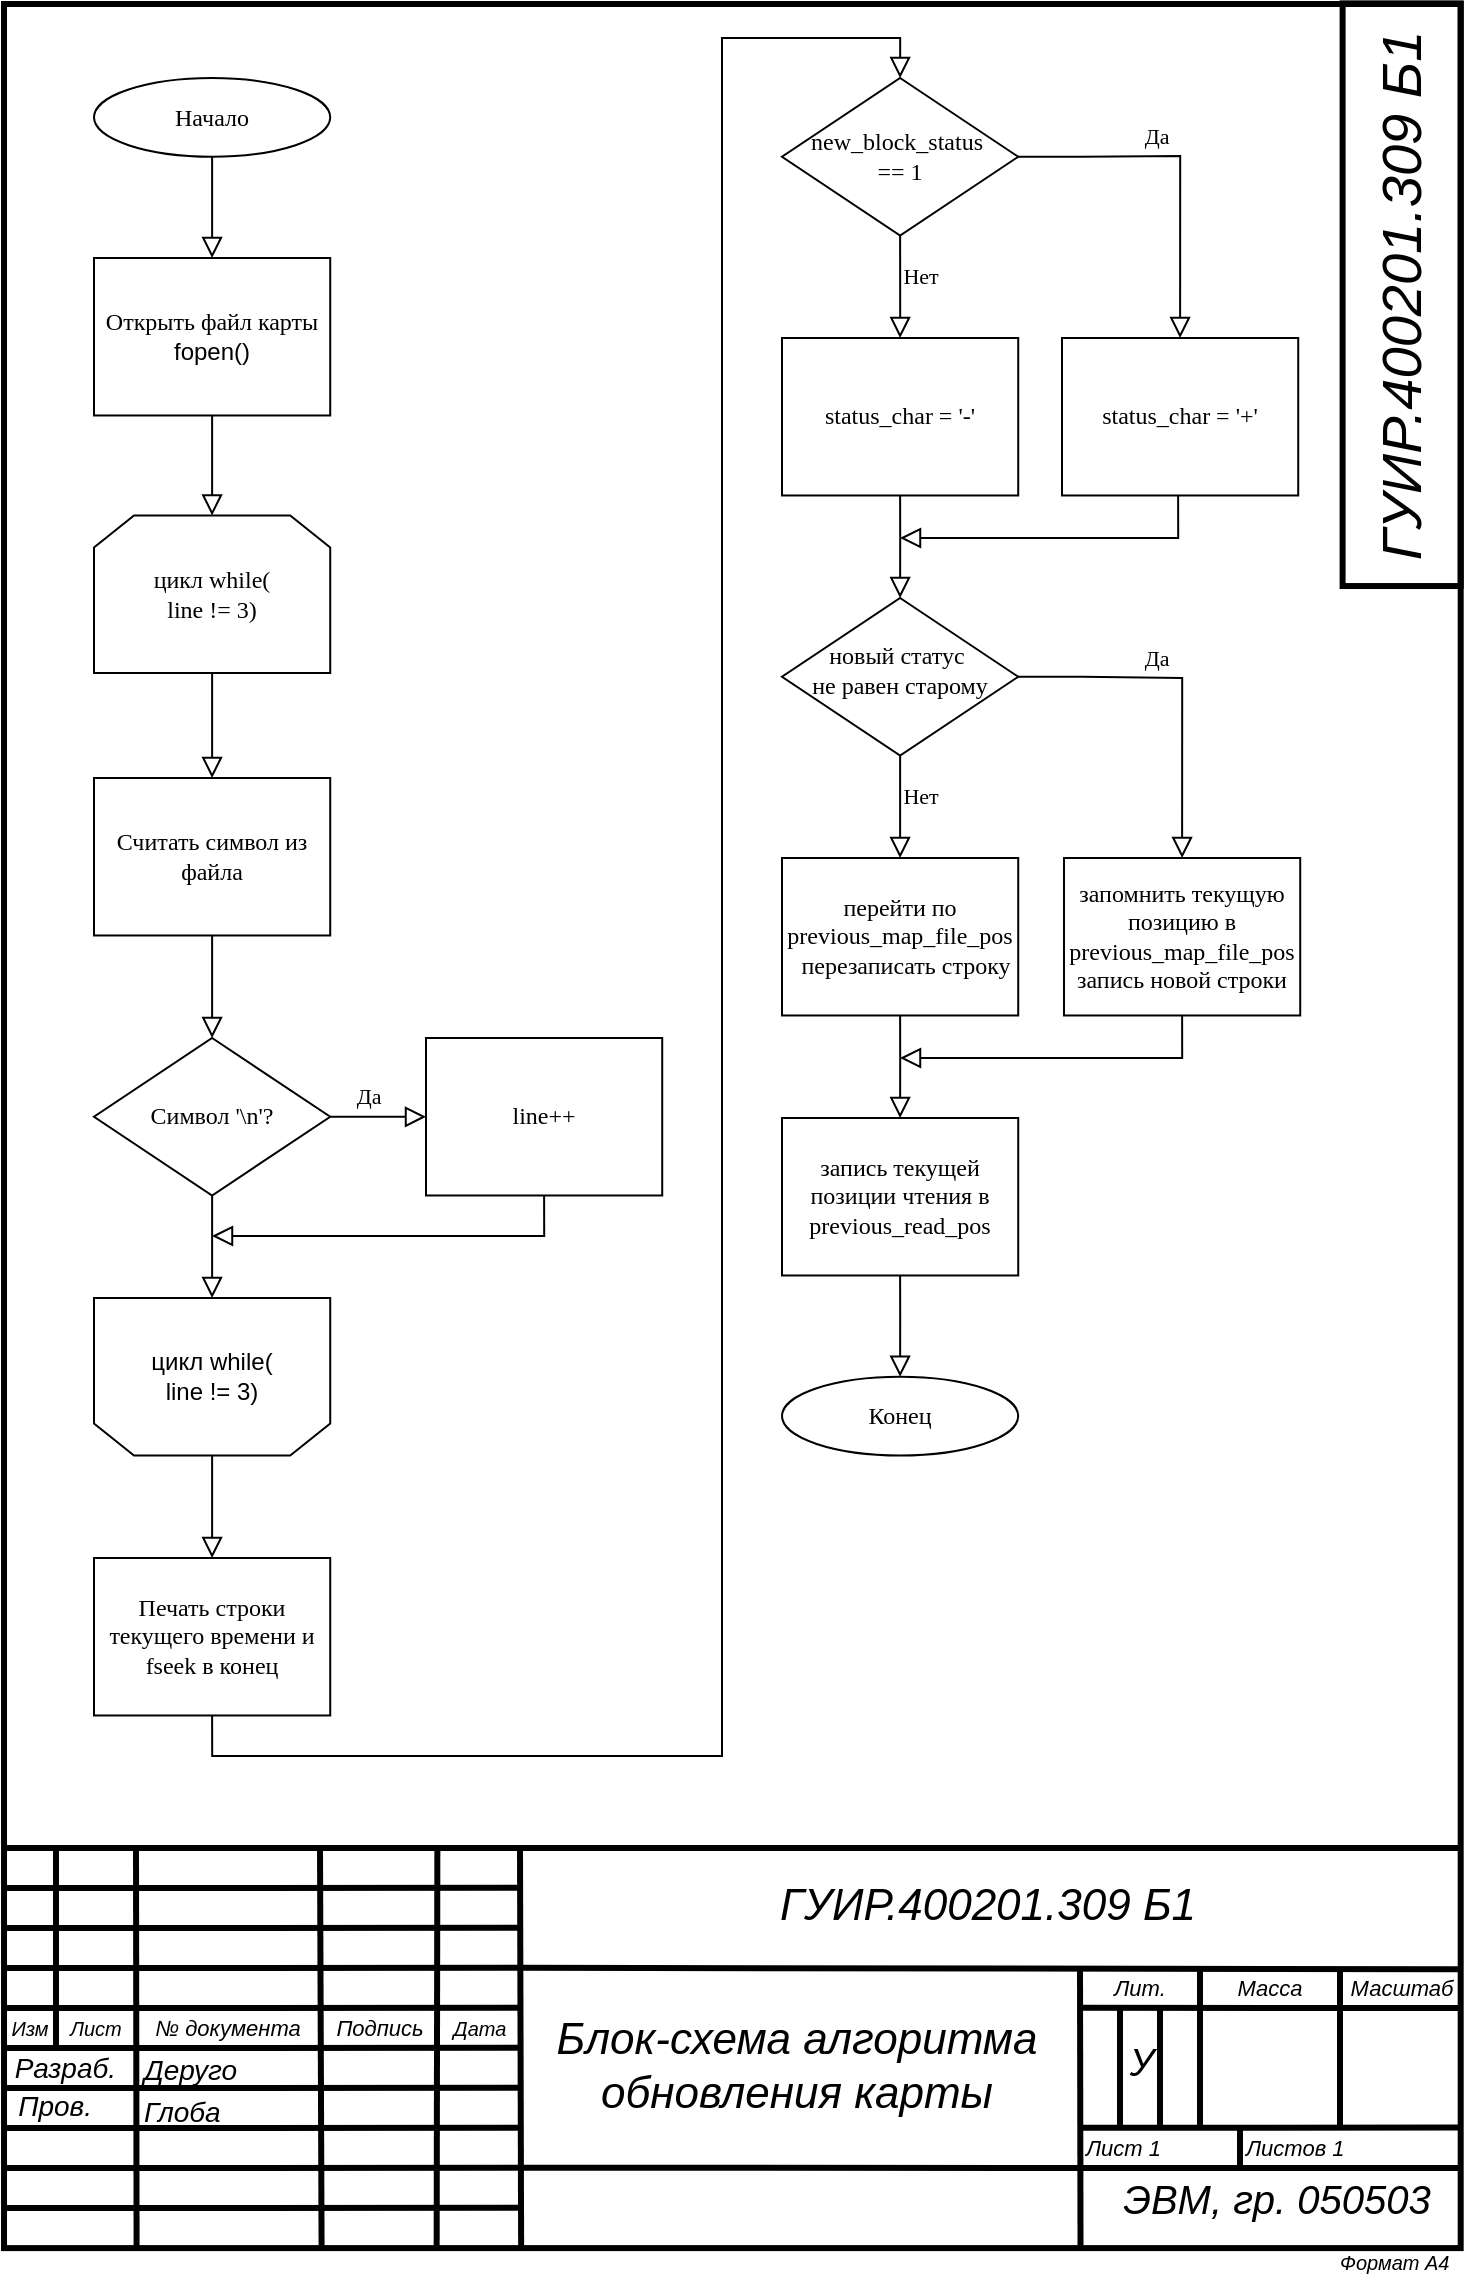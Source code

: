 <mxfile version="15.4.0" type="device" pages="2"><diagram id="C5RBs43oDa-KdzZeNtuy" name="Page-1"><mxGraphModel dx="1345" dy="1872" grid="1" gridSize="10" guides="1" tooltips="1" connect="1" arrows="1" fold="1" page="1" pageScale="1" pageWidth="827" pageHeight="1169" math="0" shadow="0"><root><mxCell id="WIyWlLk6GJQsqaUBKTNV-0"/><mxCell id="WIyWlLk6GJQsqaUBKTNV-1" parent="WIyWlLk6GJQsqaUBKTNV-0"/><mxCell id="bv0ePMDI4jiFCXuxVW2C-0" value="" style="rounded=0;whiteSpace=wrap;html=1;strokeWidth=3;fillColor=none;" parent="WIyWlLk6GJQsqaUBKTNV-1" vertex="1"><mxGeometry x="911.01" y="23" width="728.34" height="1122.05" as="geometry"/></mxCell><mxCell id="bv0ePMDI4jiFCXuxVW2C-37" value="&lt;i style=&quot;font-family: &amp;#34;arial&amp;#34; ; font-weight: 400 ; letter-spacing: normal ; text-align: right ; text-indent: 0px ; text-transform: none ; word-spacing: 0px&quot;&gt;&lt;font style=&quot;font-size: 10px&quot;&gt;Формат А4&lt;/font&gt;&lt;/i&gt;" style="text;whiteSpace=wrap;html=1;fontSize=7;fontFamily=Verdana;labelBackgroundColor=none;verticalAlign=middle;" parent="WIyWlLk6GJQsqaUBKTNV-1" vertex="1"><mxGeometry x="1577" y="1141.73" width="59.05" height="19.68" as="geometry"/></mxCell><mxCell id="bv0ePMDI4jiFCXuxVW2C-39" style="vsdxID=165;edgeStyle=none;startArrow=none;endArrow=none;startSize=5;endSize=5;strokeWidth=3;strokeColor=#000000;spacingTop=-1;spacingBottom=-1;spacingLeft=-1;spacingRight=-1;verticalAlign=middle;html=1;labelBackgroundColor=#ffffff;rounded=0;" parent="WIyWlLk6GJQsqaUBKTNV-1" edge="1"><mxGeometry relative="1" as="geometry"><Array as="points"/><mxPoint x="937.0" y="944.88" as="sourcePoint"/><mxPoint x="937.0" y="1044.88" as="targetPoint"/></mxGeometry></mxCell><mxCell id="bv0ePMDI4jiFCXuxVW2C-40" style="vsdxID=163;edgeStyle=none;startArrow=none;endArrow=none;startSize=5;endSize=5;strokeColor=#000000;spacingTop=-1;spacingBottom=-1;spacingLeft=-1;spacingRight=-1;verticalAlign=middle;html=1;labelBackgroundColor=#ffffff;rounded=0;strokeWidth=3;" parent="WIyWlLk6GJQsqaUBKTNV-1" edge="1"><mxGeometry relative="1" as="geometry"><mxPoint as="offset"/><Array as="points"/><mxPoint x="911.27" y="1125" as="sourcePoint"/><mxPoint x="1169.0" y="1124.88" as="targetPoint"/></mxGeometry></mxCell><mxCell id="bv0ePMDI4jiFCXuxVW2C-41" style="vsdxID=162;edgeStyle=none;startArrow=none;endArrow=none;startSize=5;endSize=5;strokeColor=#000000;spacingTop=-1;spacingBottom=-1;spacingLeft=-1;spacingRight=-1;verticalAlign=middle;html=1;labelBackgroundColor=#ffffff;rounded=0;strokeWidth=3;" parent="WIyWlLk6GJQsqaUBKTNV-1" edge="1"><mxGeometry relative="1" as="geometry"><mxPoint as="offset"/><Array as="points"/><mxPoint x="911.27" y="1105" as="sourcePoint"/><mxPoint x="1170" y="1104.88" as="targetPoint"/></mxGeometry></mxCell><mxCell id="bv0ePMDI4jiFCXuxVW2C-42" style="vsdxID=161;edgeStyle=none;startArrow=none;endArrow=none;startSize=5;endSize=5;strokeColor=#000000;spacingTop=-1;spacingBottom=-1;spacingLeft=-1;spacingRight=-1;verticalAlign=middle;html=1;labelBackgroundColor=#ffffff;rounded=0;strokeWidth=3;" parent="WIyWlLk6GJQsqaUBKTNV-1" edge="1"><mxGeometry relative="1" as="geometry"><mxPoint as="offset"/><Array as="points"/><mxPoint x="911.27" y="1085" as="sourcePoint"/><mxPoint x="1169.0" y="1084.88" as="targetPoint"/></mxGeometry></mxCell><mxCell id="bv0ePMDI4jiFCXuxVW2C-43" style="vsdxID=160;edgeStyle=none;startArrow=none;endArrow=none;startSize=5;endSize=5;strokeColor=#000000;spacingTop=-1;spacingBottom=-1;spacingLeft=-1;spacingRight=-1;verticalAlign=middle;html=1;labelBackgroundColor=#ffffff;rounded=0;strokeWidth=3;" parent="WIyWlLk6GJQsqaUBKTNV-1" edge="1"><mxGeometry relative="1" as="geometry"><mxPoint as="offset"/><Array as="points"/><mxPoint x="911.27" y="1065" as="sourcePoint"/><mxPoint x="1169.0" y="1064.88" as="targetPoint"/></mxGeometry></mxCell><mxCell id="bv0ePMDI4jiFCXuxVW2C-44" style="vsdxID=159;edgeStyle=none;startArrow=none;endArrow=none;startSize=5;endSize=5;strokeWidth=3;strokeColor=#000000;spacingTop=-1;spacingBottom=-1;spacingLeft=-1;spacingRight=-1;verticalAlign=middle;html=1;labelBackgroundColor=#ffffff;rounded=0;" parent="WIyWlLk6GJQsqaUBKTNV-1" edge="1"><mxGeometry relative="1" as="geometry"><mxPoint as="offset"/><Array as="points"/><mxPoint x="911.27" y="1045" as="sourcePoint"/><mxPoint x="1169.0" y="1044.88" as="targetPoint"/></mxGeometry></mxCell><mxCell id="bv0ePMDI4jiFCXuxVW2C-45" style="vsdxID=158;edgeStyle=none;startArrow=none;endArrow=none;startSize=5;endSize=5;strokeWidth=3;strokeColor=#000000;spacingTop=-1;spacingBottom=-1;spacingLeft=-1;spacingRight=-1;verticalAlign=middle;html=1;labelBackgroundColor=#ffffff;rounded=0;" parent="WIyWlLk6GJQsqaUBKTNV-1" edge="1"><mxGeometry relative="1" as="geometry"><mxPoint as="offset"/><Array as="points"/><mxPoint x="911.27" y="1025" as="sourcePoint"/><mxPoint x="1169.0" y="1024.88" as="targetPoint"/></mxGeometry></mxCell><mxCell id="bv0ePMDI4jiFCXuxVW2C-46" style="vsdxID=157;edgeStyle=none;startArrow=none;endArrow=none;startSize=5;endSize=5;strokeColor=#000000;spacingTop=-1;spacingBottom=-1;spacingLeft=-1;spacingRight=-1;verticalAlign=middle;html=1;labelBackgroundColor=#ffffff;rounded=0;strokeWidth=3;" parent="WIyWlLk6GJQsqaUBKTNV-1" edge="1"><mxGeometry relative="1" as="geometry"><mxPoint as="offset"/><Array as="points"/><mxPoint x="911.27" y="1005" as="sourcePoint"/><mxPoint x="1169.0" y="1004.88" as="targetPoint"/></mxGeometry></mxCell><mxCell id="bv0ePMDI4jiFCXuxVW2C-47" style="vsdxID=156;edgeStyle=none;startArrow=none;endArrow=none;startSize=5;endSize=5;strokeColor=#000000;spacingTop=-1;spacingBottom=-1;spacingLeft=-1;spacingRight=-1;verticalAlign=middle;html=1;labelBackgroundColor=#ffffff;rounded=0;strokeWidth=3;" parent="WIyWlLk6GJQsqaUBKTNV-1" edge="1"><mxGeometry relative="1" as="geometry"><mxPoint as="offset"/><Array as="points"/><mxPoint x="911.27" y="985" as="sourcePoint"/><mxPoint x="1169.0" y="984.88" as="targetPoint"/></mxGeometry></mxCell><mxCell id="bv0ePMDI4jiFCXuxVW2C-48" style="vsdxID=155;edgeStyle=none;startArrow=none;endArrow=none;startSize=5;endSize=5;strokeColor=#000000;spacingTop=-1;spacingBottom=-1;spacingLeft=-1;spacingRight=-1;verticalAlign=middle;html=1;labelBackgroundColor=#ffffff;rounded=0;strokeWidth=3;" parent="WIyWlLk6GJQsqaUBKTNV-1" edge="1"><mxGeometry relative="1" as="geometry"><mxPoint as="offset"/><Array as="points"/><mxPoint x="911.27" y="965" as="sourcePoint"/><mxPoint x="1169.0" y="964.88" as="targetPoint"/></mxGeometry></mxCell><mxCell id="bv0ePMDI4jiFCXuxVW2C-49" style="vsdxID=154;edgeStyle=none;startArrow=none;endArrow=none;startSize=5;endSize=5;strokeWidth=3;strokeColor=#000000;spacingTop=-1;spacingBottom=-1;spacingLeft=-1;spacingRight=-1;verticalAlign=middle;html=1;labelBackgroundColor=#ffffff;rounded=0;entryX=0.091;entryY=1;entryDx=0;entryDy=0;entryPerimeter=0;" parent="WIyWlLk6GJQsqaUBKTNV-1" target="bv0ePMDI4jiFCXuxVW2C-0" edge="1"><mxGeometry relative="1" as="geometry"><Array as="points"/><mxPoint x="977.0" y="944.88" as="sourcePoint"/><mxPoint x="977.27" y="1150" as="targetPoint"/></mxGeometry></mxCell><mxCell id="bv0ePMDI4jiFCXuxVW2C-50" style="vsdxID=153;edgeStyle=none;startArrow=none;endArrow=none;startSize=5;endSize=5;strokeWidth=3;strokeColor=#000000;spacingTop=-1;spacingBottom=-1;spacingLeft=-1;spacingRight=-1;verticalAlign=middle;html=1;labelBackgroundColor=#ffffff;rounded=0;entryX=0.218;entryY=0.999;entryDx=0;entryDy=0;entryPerimeter=0;" parent="WIyWlLk6GJQsqaUBKTNV-1" target="bv0ePMDI4jiFCXuxVW2C-0" edge="1"><mxGeometry relative="1" as="geometry"><Array as="points"/><mxPoint x="1069.0" y="944.88" as="sourcePoint"/><mxPoint x="1069.27" y="1147" as="targetPoint"/></mxGeometry></mxCell><mxCell id="bv0ePMDI4jiFCXuxVW2C-51" style="vsdxID=152;edgeStyle=none;startArrow=none;endArrow=none;startSize=5;endSize=5;strokeWidth=3;strokeColor=#000000;spacingTop=-1;spacingBottom=-1;spacingLeft=-1;spacingRight=-1;verticalAlign=middle;html=1;labelBackgroundColor=#ffffff;rounded=0;entryX=0.297;entryY=1;entryDx=0;entryDy=0;entryPerimeter=0;" parent="WIyWlLk6GJQsqaUBKTNV-1" target="bv0ePMDI4jiFCXuxVW2C-0" edge="1"><mxGeometry relative="1" as="geometry"><Array as="points"/><mxPoint x="1127.68" y="944.88" as="sourcePoint"/><mxPoint x="1127.27" y="1150" as="targetPoint"/></mxGeometry></mxCell><mxCell id="bv0ePMDI4jiFCXuxVW2C-52" style="vsdxID=151;edgeStyle=none;startArrow=none;endArrow=none;startSize=5;endSize=5;strokeWidth=3;strokeColor=#000000;spacingTop=-1;spacingBottom=-1;spacingLeft=-1;spacingRight=-1;verticalAlign=middle;html=1;labelBackgroundColor=#ffffff;rounded=0;" parent="WIyWlLk6GJQsqaUBKTNV-1" edge="1"><mxGeometry relative="1" as="geometry"><Array as="points"/><mxPoint x="1579" y="1004.88" as="sourcePoint"/><mxPoint x="1579" y="1084.88" as="targetPoint"/></mxGeometry></mxCell><mxCell id="bv0ePMDI4jiFCXuxVW2C-53" style="vsdxID=150;edgeStyle=none;startArrow=none;endArrow=none;startSize=5;endSize=5;strokeWidth=3;strokeColor=#000000;spacingTop=-1;spacingBottom=-1;spacingLeft=-1;spacingRight=-1;verticalAlign=middle;html=1;labelBackgroundColor=#ffffff;rounded=0;" parent="WIyWlLk6GJQsqaUBKTNV-1" edge="1"><mxGeometry relative="1" as="geometry"><Array as="points"/><mxPoint x="1529" y="1084.88" as="sourcePoint"/><mxPoint x="1529" y="1104.88" as="targetPoint"/></mxGeometry></mxCell><mxCell id="bv0ePMDI4jiFCXuxVW2C-54" style="vsdxID=149;edgeStyle=none;startArrow=none;endArrow=none;startSize=5;endSize=5;strokeColor=#000000;spacingTop=-1;spacingBottom=-1;spacingLeft=-1;spacingRight=-1;verticalAlign=middle;html=1;labelBackgroundColor=#ffffff;rounded=0;strokeWidth=3;" parent="WIyWlLk6GJQsqaUBKTNV-1" edge="1"><mxGeometry relative="1" as="geometry"><Array as="points"/><mxPoint x="1489" y="1024.88" as="sourcePoint"/><mxPoint x="1489" y="1084.88" as="targetPoint"/></mxGeometry></mxCell><mxCell id="bv0ePMDI4jiFCXuxVW2C-55" style="vsdxID=148;edgeStyle=none;startArrow=none;endArrow=none;startSize=5;endSize=5;strokeColor=#000000;spacingTop=-1;spacingBottom=-1;spacingLeft=-1;spacingRight=-1;verticalAlign=middle;html=1;labelBackgroundColor=#ffffff;rounded=0;strokeWidth=3;" parent="WIyWlLk6GJQsqaUBKTNV-1" edge="1"><mxGeometry relative="1" as="geometry"><Array as="points"/><mxPoint x="1469" y="1024.88" as="sourcePoint"/><mxPoint x="1469" y="1084.88" as="targetPoint"/></mxGeometry></mxCell><mxCell id="bv0ePMDI4jiFCXuxVW2C-56" style="vsdxID=147;edgeStyle=none;startArrow=none;endArrow=none;startSize=5;endSize=5;strokeWidth=3;strokeColor=#000000;spacingTop=-1;spacingBottom=-1;spacingLeft=-1;spacingRight=-1;verticalAlign=middle;html=1;labelBackgroundColor=#ffffff;rounded=0;" parent="WIyWlLk6GJQsqaUBKTNV-1" edge="1"><mxGeometry relative="1" as="geometry"><Array as="points"/><mxPoint x="1509" y="1004.88" as="sourcePoint"/><mxPoint x="1509" y="1084.88" as="targetPoint"/></mxGeometry></mxCell><mxCell id="bv0ePMDI4jiFCXuxVW2C-57" style="vsdxID=146;edgeStyle=none;startArrow=none;endArrow=none;startSize=5;endSize=5;strokeWidth=3;strokeColor=#000000;spacingTop=-1;spacingBottom=-1;spacingLeft=-1;spacingRight=-1;verticalAlign=middle;html=1;labelBackgroundColor=#ffffff;rounded=0;entryX=0.929;entryY=-0.131;entryDx=0;entryDy=0;entryPerimeter=0;" parent="WIyWlLk6GJQsqaUBKTNV-1" target="bv0ePMDI4jiFCXuxVW2C-72" edge="1"><mxGeometry relative="1" as="geometry"><mxPoint as="offset"/><Array as="points"/><mxPoint x="1449" y="1084.88" as="sourcePoint"/><mxPoint x="1649" y="1084.88" as="targetPoint"/></mxGeometry></mxCell><mxCell id="bv0ePMDI4jiFCXuxVW2C-58" style="vsdxID=145;edgeStyle=none;startArrow=none;endArrow=none;startSize=5;endSize=5;strokeWidth=3;strokeColor=#000000;spacingTop=-1;spacingBottom=-1;spacingLeft=-1;spacingRight=-1;verticalAlign=middle;html=1;labelBackgroundColor=#ffffff;rounded=0;" parent="WIyWlLk6GJQsqaUBKTNV-1" edge="1"><mxGeometry relative="1" as="geometry"><mxPoint as="offset"/><Array as="points"/><mxPoint x="1449" y="1024.88" as="sourcePoint"/><mxPoint x="1639.27" y="1025" as="targetPoint"/></mxGeometry></mxCell><mxCell id="bv0ePMDI4jiFCXuxVW2C-59" style="vsdxID=144;edgeStyle=none;startArrow=none;endArrow=none;startSize=5;endSize=5;strokeWidth=3;strokeColor=#000000;spacingTop=-1;spacingBottom=-1;spacingLeft=-1;spacingRight=-1;verticalAlign=middle;html=1;labelBackgroundColor=#ffffff;rounded=0;entryX=0.739;entryY=0.999;entryDx=0;entryDy=0;entryPerimeter=0;" parent="WIyWlLk6GJQsqaUBKTNV-1" target="bv0ePMDI4jiFCXuxVW2C-0" edge="1"><mxGeometry relative="1" as="geometry"><Array as="points"/><mxPoint x="1449" y="1004.88" as="sourcePoint"/><mxPoint x="1449.27" y="1150" as="targetPoint"/></mxGeometry></mxCell><mxCell id="bv0ePMDI4jiFCXuxVW2C-60" style="vsdxID=143;edgeStyle=none;startArrow=none;endArrow=none;startSize=5;endSize=5;strokeWidth=3;strokeColor=#000000;spacingTop=-1;spacingBottom=-1;spacingLeft=-1;spacingRight=-1;verticalAlign=middle;html=1;labelBackgroundColor=#ffffff;rounded=0;" parent="WIyWlLk6GJQsqaUBKTNV-1" edge="1"><mxGeometry relative="1" as="geometry"><Array as="points"/><mxPoint x="1639.27" y="1105" as="sourcePoint"/><mxPoint x="1170" y="1104.88" as="targetPoint"/></mxGeometry></mxCell><mxCell id="bv0ePMDI4jiFCXuxVW2C-61" style="vsdxID=142;edgeStyle=none;startArrow=none;endArrow=none;startSize=5;endSize=5;strokeWidth=3;strokeColor=#000000;spacingTop=-1;spacingBottom=-1;spacingLeft=-1;spacingRight=-1;verticalAlign=middle;html=1;labelBackgroundColor=#ffffff;rounded=0;entryX=0.355;entryY=1;entryDx=0;entryDy=0;entryPerimeter=0;" parent="WIyWlLk6GJQsqaUBKTNV-1" target="bv0ePMDI4jiFCXuxVW2C-0" edge="1"><mxGeometry relative="1" as="geometry"><Array as="points"/><mxPoint x="1169.0" y="944.88" as="sourcePoint"/><mxPoint x="1169.27" y="1150" as="targetPoint"/></mxGeometry></mxCell><mxCell id="bv0ePMDI4jiFCXuxVW2C-62" style="vsdxID=141;edgeStyle=none;startArrow=none;endArrow=none;startSize=5;endSize=5;strokeWidth=3;strokeColor=#000000;spacingTop=-1;spacingBottom=-1;spacingLeft=-1;spacingRight=-1;verticalAlign=middle;html=1;labelBackgroundColor=#ffffff;rounded=0;exitX=0.998;exitY=1.028;exitDx=0;exitDy=0;exitPerimeter=0;" parent="WIyWlLk6GJQsqaUBKTNV-1" source="bv0ePMDI4jiFCXuxVW2C-80" edge="1"><mxGeometry relative="1" as="geometry"><Array as="points"/><mxPoint x="1649" y="1004.88" as="sourcePoint"/><mxPoint x="1169.0" y="1004.88" as="targetPoint"/></mxGeometry></mxCell><mxCell id="bv0ePMDI4jiFCXuxVW2C-63" value="&lt;font style=&quot;font-family: &amp;#34;arial&amp;#34; ; color: rgb(0 , 0 , 0) ; direction: ltr ; letter-spacing: 0px ; line-height: 120% ; opacity: 1&quot;&gt;&lt;i&gt;&lt;font style=&quot;font-size: 10px&quot;&gt;Изм&lt;/font&gt;&lt;br&gt;&lt;/i&gt;&lt;/font&gt;" style="verticalAlign=middle;align=center;vsdxID=166;fillColor=none;gradientColor=none;shape=stencil(nZBLDoAgDERP0z3SIyjew0SURgSD+Lu9kMZoXLhwN9O+tukAlrNpJg1SzDH4QW/URgNYgZTkjA4UkwJUgGXng+6DX1zLfmoymdXo17xh5zmRJ6Q42BWCfc2oJfdAr+Yv+AP9Cb7OJ3H/2JG1HNGz/84klThPVCc=);strokeColor=none;strokeWidth=3;spacingTop=-1;spacingBottom=-1;spacingLeft=-1;spacingRight=-1;labelBackgroundColor=none;rounded=0;html=1;whiteSpace=wrap;" parent="WIyWlLk6GJQsqaUBKTNV-1" vertex="1"><mxGeometry x="910.0" y="1026.88" width="28" height="16" as="geometry"/></mxCell><mxCell id="bv0ePMDI4jiFCXuxVW2C-64" value="&lt;font style=&quot;font-family: &amp;#34;arial&amp;#34; ; color: rgb(0 , 0 , 0) ; direction: ltr ; letter-spacing: 0px ; line-height: 120% ; opacity: 1&quot;&gt;&lt;i&gt;&lt;font style=&quot;font-size: 10px&quot;&gt;Лист&lt;/font&gt;&lt;br&gt;&lt;/i&gt;&lt;/font&gt;" style="verticalAlign=middle;align=center;vsdxID=167;fillColor=none;gradientColor=none;shape=stencil(nZBLDoAgDERP0z3SIyjew0SURgSD+Lu9kMZoXLhwN9O+tukAlrNpJg1SzDH4QW/URgNYgZTkjA4UkwJUgGXng+6DX1zLfmoymdXo17xh5zmRJ6Q42BWCfc2oJfdAr+Yv+AP9Cb7OJ3H/2JG1HNGz/84klThPVCc=);strokeColor=none;strokeWidth=3;spacingTop=-1;spacingBottom=-1;spacingLeft=-1;spacingRight=-1;labelBackgroundColor=none;rounded=0;html=1;whiteSpace=wrap;" parent="WIyWlLk6GJQsqaUBKTNV-1" vertex="1"><mxGeometry x="939.0" y="1026.88" width="36" height="16" as="geometry"/></mxCell><mxCell id="bv0ePMDI4jiFCXuxVW2C-65" value="&lt;font style=&quot;font-size:11px;font-family:Arial;color:#000000;direction:ltr;letter-spacing:0px;line-height:120%;opacity:1&quot;&gt;&lt;i&gt;№ документа&lt;br/&gt;&lt;/i&gt;&lt;/font&gt;" style="verticalAlign=middle;align=center;vsdxID=168;fillColor=none;gradientColor=none;shape=stencil(nZBLDoAgDERP0z3SIyjew0SURgSD+Lu9kMZoXLhwN9O+tukAlrNpJg1SzDH4QW/URgNYgZTkjA4UkwJUgGXng+6DX1zLfmoymdXo17xh5zmRJ6Q42BWCfc2oJfdAr+Yv+AP9Cb7OJ3H/2JG1HNGz/84klThPVCc=);strokeColor=none;strokeWidth=3;spacingTop=-1;spacingBottom=-1;spacingLeft=-1;spacingRight=-1;labelBackgroundColor=none;rounded=0;html=1;whiteSpace=wrap;" parent="WIyWlLk6GJQsqaUBKTNV-1" vertex="1"><mxGeometry x="979" y="1026.88" width="88" height="16" as="geometry"/></mxCell><mxCell id="bv0ePMDI4jiFCXuxVW2C-66" value="&lt;font style=&quot;font-size:11px;font-family:Arial;color:#000000;direction:ltr;letter-spacing:0px;line-height:120%;opacity:1&quot;&gt;&lt;i&gt;Подпись&lt;br/&gt;&lt;/i&gt;&lt;/font&gt;" style="verticalAlign=middle;align=center;vsdxID=169;fillColor=none;gradientColor=none;shape=stencil(nZBLDoAgDERP0z3SIyjew0SURgSD+Lu9kMZoXLhwN9O+tukAlrNpJg1SzDH4QW/URgNYgZTkjA4UkwJUgGXng+6DX1zLfmoymdXo17xh5zmRJ6Q42BWCfc2oJfdAr+Yv+AP9Cb7OJ3H/2JG1HNGz/84klThPVCc=);strokeColor=none;strokeWidth=3;spacingTop=-1;spacingBottom=-1;spacingLeft=-1;spacingRight=-1;labelBackgroundColor=none;rounded=0;html=1;whiteSpace=wrap;" parent="WIyWlLk6GJQsqaUBKTNV-1" vertex="1"><mxGeometry x="1071" y="1026.88" width="56" height="16" as="geometry"/></mxCell><mxCell id="bv0ePMDI4jiFCXuxVW2C-67" value="&lt;font style=&quot;font-family: &amp;#34;arial&amp;#34; ; color: rgb(0 , 0 , 0) ; direction: ltr ; letter-spacing: 0px ; line-height: 120% ; opacity: 1&quot;&gt;&lt;i&gt;&lt;font style=&quot;font-size: 10px&quot;&gt;Дата&lt;/font&gt;&lt;br&gt;&lt;/i&gt;&lt;/font&gt;" style="verticalAlign=middle;align=center;vsdxID=170;fillColor=none;gradientColor=none;shape=stencil(nZBLDoAgDERP0z3SIyjew0SURgSD+Lu9kMZoXLhwN9O+tukAlrNpJg1SzDH4QW/URgNYgZTkjA4UkwJUgGXng+6DX1zLfmoymdXo17xh5zmRJ6Q42BWCfc2oJfdAr+Yv+AP9Cb7OJ3H/2JG1HNGz/84klThPVCc=);strokeColor=none;strokeWidth=3;spacingTop=-1;spacingBottom=-1;spacingLeft=-1;spacingRight=-1;labelBackgroundColor=none;rounded=0;html=1;whiteSpace=wrap;" parent="WIyWlLk6GJQsqaUBKTNV-1" vertex="1"><mxGeometry x="1131" y="1026.88" width="36" height="16" as="geometry"/></mxCell><mxCell id="bv0ePMDI4jiFCXuxVW2C-68" value="&lt;p style=&quot;align:center;margin-left:0;margin-right:0;margin-top:0px;margin-bottom:0px;text-indent:0;valign:middle;direction:ltr;&quot;&gt;&lt;font style=&quot;font-size:11px;font-family:Arial;color:#000000;direction:ltr;letter-spacing:0px;line-height:120%;opacity:1&quot;&gt;&lt;i&gt;Лит&lt;/i&gt;&lt;/font&gt;&lt;font style=&quot;font-size:11px;font-family:Arial;color:#000000;direction:ltr;letter-spacing:0px;line-height:120%;opacity:1&quot;&gt;&lt;i&gt;.&lt;br/&gt;&lt;/i&gt;&lt;/font&gt;&lt;/p&gt;" style="verticalAlign=middle;align=center;vsdxID=171;fillColor=none;gradientColor=none;shape=stencil(nZBLDoAgDERP0z3SIyjew0SURgSD+Lu9kMZoXLhwN9O+tukAlrNpJg1SzDH4QW/URgNYgZTkjA4UkwJUgGXng+6DX1zLfmoymdXo17xh5zmRJ6Q42BWCfc2oJfdAr+Yv+AP9Cb7OJ3H/2JG1HNGz/84klThPVCc=);strokeColor=none;strokeWidth=3;spacingTop=-1;spacingBottom=-1;spacingLeft=-1;spacingRight=-1;labelBackgroundColor=none;rounded=0;html=1;whiteSpace=wrap;" parent="WIyWlLk6GJQsqaUBKTNV-1" vertex="1"><mxGeometry x="1451" y="1006.88" width="56" height="16" as="geometry"/></mxCell><mxCell id="bv0ePMDI4jiFCXuxVW2C-69" value="&lt;font style=&quot;font-size:11px;font-family:Arial;color:#000000;direction:ltr;letter-spacing:0px;line-height:120%;opacity:1&quot;&gt;&lt;i&gt;Масса&lt;br/&gt;&lt;/i&gt;&lt;/font&gt;" style="verticalAlign=middle;align=center;vsdxID=172;fillColor=none;gradientColor=none;shape=stencil(nZBLDoAgDERP0z3SIyjew0SURgSD+Lu9kMZoXLhwN9O+tukAlrNpJg1SzDH4QW/URgNYgZTkjA4UkwJUgGXng+6DX1zLfmoymdXo17xh5zmRJ6Q42BWCfc2oJfdAr+Yv+AP9Cb7OJ3H/2JG1HNGz/84klThPVCc=);strokeColor=none;strokeWidth=3;spacingTop=-1;spacingBottom=-1;spacingLeft=-1;spacingRight=-1;labelBackgroundColor=none;rounded=0;html=1;whiteSpace=wrap;" parent="WIyWlLk6GJQsqaUBKTNV-1" vertex="1"><mxGeometry x="1511" y="1006.88" width="66" height="16" as="geometry"/></mxCell><mxCell id="bv0ePMDI4jiFCXuxVW2C-70" value="&lt;font style=&quot;font-size:11px;font-family:Arial;color:#000000;direction:ltr;letter-spacing:0px;line-height:120%;opacity:1&quot;&gt;&lt;i&gt;Масштаб&lt;br/&gt;&lt;/i&gt;&lt;/font&gt;" style="verticalAlign=middle;align=center;vsdxID=173;fillColor=none;gradientColor=none;shape=stencil(nZBLDoAgDERP0z3SIyjew0SURgSD+Lu9kMZoXLhwN9O+tukAlrNpJg1SzDH4QW/URgNYgZTkjA4UkwJUgGXng+6DX1zLfmoymdXo17xh5zmRJ6Q42BWCfc2oJfdAr+Yv+AP9Cb7OJ3H/2JG1HNGz/84klThPVCc=);strokeColor=none;strokeWidth=3;spacingTop=-1;spacingBottom=-1;spacingLeft=-1;spacingRight=-1;labelBackgroundColor=none;rounded=0;html=1;whiteSpace=wrap;" parent="WIyWlLk6GJQsqaUBKTNV-1" vertex="1"><mxGeometry x="1581" y="1006.88" width="58.35" height="16" as="geometry"/></mxCell><mxCell id="bv0ePMDI4jiFCXuxVW2C-71" value="&lt;p style=&quot;margin-left: 0 ; margin-right: 0 ; margin-top: 0px ; margin-bottom: 0px ; text-indent: 0 ; direction: ltr&quot;&gt;&lt;font style=&quot;font-size: 11px ; font-family: &amp;#34;arial&amp;#34; ; color: #000000 ; direction: ltr ; letter-spacing: 0px ; line-height: 120% ; opacity: 1&quot;&gt;&lt;i&gt;Лист 1&lt;/i&gt;&lt;/font&gt;&lt;font style=&quot;font-size: 11px ; font-family: &amp;#34;arial&amp;#34; ; color: #000000 ; direction: ltr ; letter-spacing: 0px ; line-height: 120% ; opacity: 1&quot;&gt;&lt;i&gt;&amp;nbsp;&lt;br&gt;&lt;/i&gt;&lt;/font&gt;&lt;/p&gt;" style="verticalAlign=middle;align=left;vsdxID=174;fillColor=none;gradientColor=none;shape=stencil(nZBLDoAgDERP0z3SIyjew0SURgSD+Lu9kMZoXLhwN9O+tukAlrNpJg1SzDH4QW/URgNYgZTkjA4UkwJUgGXng+6DX1zLfmoymdXo17xh5zmRJ6Q42BWCfc2oJfdAr+Yv+AP9Cb7OJ3H/2JG1HNGz/84klThPVCc=);strokeColor=none;strokeWidth=3;spacingTop=-1;spacingBottom=-1;spacingLeft=-1;spacingRight=-1;labelBackgroundColor=none;rounded=0;html=1;whiteSpace=wrap;" parent="WIyWlLk6GJQsqaUBKTNV-1" vertex="1"><mxGeometry x="1451" y="1086.88" width="132.8" height="16" as="geometry"/></mxCell><mxCell id="bv0ePMDI4jiFCXuxVW2C-72" value="&lt;p style=&quot;align:left;margin-left:0;margin-right:0;margin-top:0px;margin-bottom:0px;text-indent:0;valign:middle;direction:ltr;&quot;&gt;&lt;font style=&quot;font-size:11px;font-family:Arial;color:#000000;direction:ltr;letter-spacing:0px;line-height:120%;opacity:1&quot;&gt;&lt;i&gt;Листов             1&lt;/i&gt;&lt;/font&gt;&lt;font style=&quot;font-size:11px;font-family:Arial;color:#000000;direction:ltr;letter-spacing:0px;line-height:120%;opacity:1&quot;&gt;&lt;i&gt;&lt;br/&gt;&lt;/i&gt;&lt;/font&gt;&lt;/p&gt;" style="verticalAlign=middle;align=left;vsdxID=175;fillColor=none;gradientColor=none;shape=stencil(nZBLDoAgDERP0z3SIyjew0SURgSD+Lu9kMZoXLhwN9O+tukAlrNpJg1SzDH4QW/URgNYgZTkjA4UkwJUgGXng+6DX1zLfmoymdXo17xh5zmRJ6Q42BWCfc2oJfdAr+Yv+AP9Cb7OJ3H/2JG1HNGz/84klThPVCc=);strokeColor=none;strokeWidth=3;spacingTop=-1;spacingBottom=-1;spacingLeft=-1;spacingRight=-1;labelBackgroundColor=none;rounded=0;html=1;whiteSpace=wrap;" parent="WIyWlLk6GJQsqaUBKTNV-1" vertex="1"><mxGeometry x="1531" y="1086.88" width="116" height="16" as="geometry"/></mxCell><mxCell id="bv0ePMDI4jiFCXuxVW2C-73" value="&lt;p style=&quot;margin-left: 0 ; margin-right: 0 ; margin-top: 0px ; margin-bottom: 0px ; text-indent: 0 ; direction: ltr&quot;&gt;&lt;font style=&quot;font-family: &amp;#34;arial&amp;#34; ; color: rgb(0 , 0 , 0) ; direction: ltr ; letter-spacing: 0px ; line-height: 120% ; opacity: 1&quot;&gt;&lt;i&gt;&lt;font style=&quot;font-size: 14px&quot;&gt;Деруго&lt;/font&gt;&lt;br&gt;&lt;/i&gt;&lt;/font&gt;&lt;/p&gt;" style="verticalAlign=middle;align=left;vsdxID=176;fillColor=none;shape=stencil(nZBLDoAgDERP0z3SIyjew0SURgSD+Lu9kMZoXLhwN9O+tukAlrNpJg1SzDH4QW/URgNYgZTkjA4UkwJUgGXng+6DX1zLfmoymdXo17xh5zmRJ6Q42BWCfc2oJfdAr+Yv+AP9Cb7OJ3H/2JG1HNGz/84klThPVCc=);strokeColor=none;strokeWidth=3;spacingTop=-1;spacingBottom=-1;spacingLeft=-1;spacingRight=-1;labelBackgroundColor=none;rounded=0;html=1;whiteSpace=wrap;" parent="WIyWlLk6GJQsqaUBKTNV-1" vertex="1"><mxGeometry x="980" y="1043.88" width="88" height="24" as="geometry"/></mxCell><mxCell id="bv0ePMDI4jiFCXuxVW2C-74" value="&lt;p style=&quot;align:right;margin-left:0;margin-right:0;margin-top:0px;margin-bottom:0px;text-indent:0;valign:middle;direction:ltr;&quot;&gt;&lt;font style=&quot;font-size:14px;font-family:Arial;color:#000000;direction:ltr;letter-spacing:0px;line-height:120%;opacity:1&quot;&gt;&lt;i&gt;Пров.&lt;br/&gt;&lt;/i&gt;&lt;/font&gt;&lt;/p&gt;" style="verticalAlign=middle;align=right;vsdxID=177;fillColor=none;gradientColor=none;shape=stencil(nZBLDoAgDERP0z3SIyjew0SURgSD+Lu9kMZoXLhwN9O+tukAlrNpJg1SzDH4QW/URgNYgZTkjA4UkwJUgGXng+6DX1zLfmoymdXo17xh5zmRJ6Q42BWCfc2oJfdAr+Yv+AP9Cb7OJ3H/2JG1HNGz/84klThPVCc=);strokeColor=none;strokeWidth=3;spacingTop=-1;spacingBottom=-1;spacingLeft=-1;spacingRight=-1;labelBackgroundColor=none;rounded=0;html=1;whiteSpace=wrap;" parent="WIyWlLk6GJQsqaUBKTNV-1" vertex="1"><mxGeometry x="910.0" y="1062.99" width="46" height="23" as="geometry"/></mxCell><mxCell id="bv0ePMDI4jiFCXuxVW2C-75" value="&lt;p style=&quot;margin-left: 0 ; margin-right: 0 ; margin-top: 0px ; margin-bottom: 0px ; text-indent: 0 ; direction: ltr&quot;&gt;&lt;font style=&quot;font-family: &amp;#34;arial&amp;#34; ; color: rgb(0 , 0 , 0) ; direction: ltr ; letter-spacing: 0px ; line-height: 120% ; opacity: 1&quot;&gt;&lt;i&gt;&lt;font style=&quot;font-size: 14px&quot;&gt;Разраб.&lt;/font&gt;&lt;br&gt;&lt;/i&gt;&lt;/font&gt;&lt;/p&gt;" style="verticalAlign=middle;align=right;vsdxID=178;fillColor=none;gradientColor=none;shape=stencil(nZBLDoAgDERP0z3SIyjew0SURgSD+Lu9kMZoXLhwN9O+tukAlrNpJg1SzDH4QW/URgNYgZTkjA4UkwJUgGXng+6DX1zLfmoymdXo17xh5zmRJ6Q42BWCfc2oJfdAr+Yv+AP9Cb7OJ3H/2JG1HNGz/84klThPVCc=);strokeColor=none;strokeWidth=3;spacingTop=-1;spacingBottom=-1;spacingLeft=-1;spacingRight=-1;labelBackgroundColor=none;rounded=0;html=1;whiteSpace=wrap;" parent="WIyWlLk6GJQsqaUBKTNV-1" vertex="1"><mxGeometry x="911" y="1046.88" width="57.05" height="17" as="geometry"/></mxCell><mxCell id="bv0ePMDI4jiFCXuxVW2C-76" value="&lt;p style=&quot;margin-left: 0 ; margin-right: 0 ; margin-top: 0px ; margin-bottom: 0px ; text-indent: 0 ; direction: ltr&quot;&gt;&lt;font style=&quot;font-family: &amp;#34;arial&amp;#34; ; color: rgb(0 , 0 , 0) ; direction: ltr ; letter-spacing: 0px ; line-height: 120% ; opacity: 1&quot;&gt;&lt;i style=&quot;font-size: 14px&quot;&gt;Глоба&lt;/i&gt;&lt;/font&gt;&lt;/p&gt;" style="verticalAlign=middle;align=left;vsdxID=179;fillColor=none;gradientColor=none;shape=stencil(nZBLDoAgDERP0z3SIyjew0SURgSD+Lu9kMZoXLhwN9O+tukAlrNpJg1SzDH4QW/URgNYgZTkjA4UkwJUgGXng+6DX1zLfmoymdXo17xh5zmRJ6Q42BWCfc2oJfdAr+Yv+AP9Cb7OJ3H/2JG1HNGz/84klThPVCc=);strokeColor=none;strokeWidth=3;spacingTop=-1;spacingBottom=-1;spacingLeft=-1;spacingRight=-1;labelBackgroundColor=none;rounded=0;html=1;whiteSpace=wrap;" parent="WIyWlLk6GJQsqaUBKTNV-1" vertex="1"><mxGeometry x="980" y="1066.88" width="64" height="20" as="geometry"/></mxCell><mxCell id="bv0ePMDI4jiFCXuxVW2C-77" value="&lt;p style=&quot;margin-left: 0 ; margin-right: 0 ; margin-top: 0px ; margin-bottom: 0px ; text-indent: 0 ; direction: ltr&quot;&gt;&lt;font style=&quot;font-family: &amp;#34;arial&amp;#34; ; color: rgb(0 , 0 , 0) ; direction: ltr ; letter-spacing: 0px ; line-height: 120% ; opacity: 1&quot; size=&quot;1&quot;&gt;&lt;i style=&quot;font-size: 20px&quot;&gt;ЭВМ, гр. 050503&lt;/i&gt;&lt;/font&gt;&lt;font style=&quot;font-size: 19px ; font-family: &amp;#34;arial&amp;#34; ; color: #000000 ; direction: ltr ; letter-spacing: 0px ; line-height: 120% ; opacity: 1&quot;&gt;&lt;i&gt;&lt;br&gt;&lt;/i&gt;&lt;/font&gt;&lt;/p&gt;" style="verticalAlign=middle;align=center;vsdxID=180;fillColor=none;gradientColor=none;shape=stencil(nZBLDoAgDERP0z3SIyjew0SURgSD+Lu9kMZoXLhwN9O+tukAlrNpJg1SzDH4QW/URgNYgZTkjA4UkwJUgGXng+6DX1zLfmoymdXo17xh5zmRJ6Q42BWCfc2oJfdAr+Yv+AP9Cb7OJ3H/2JG1HNGz/84klThPVCc=);strokeColor=none;strokeWidth=3;spacingTop=-1;spacingBottom=-1;spacingLeft=-1;spacingRight=-1;labelBackgroundColor=none;rounded=0;html=1;whiteSpace=wrap;" parent="WIyWlLk6GJQsqaUBKTNV-1" vertex="1"><mxGeometry x="1451" y="1102.36" width="193" height="39.37" as="geometry"/></mxCell><mxCell id="bv0ePMDI4jiFCXuxVW2C-78" value="&lt;font style=&quot;font-size:19px;font-family:Arial;color:#000000;direction:ltr;letter-spacing:0px;line-height:120%;opacity:1&quot;&gt;&lt;i&gt;У&lt;br/&gt;&lt;/i&gt;&lt;/font&gt;" style="verticalAlign=middle;align=center;vsdxID=441;fillColor=none;gradientColor=none;shape=stencil(nZBLDoAgDERP0z3SIyjew0SURgSD+Lu9kMZoXLhwN9O+tukAlrNpJg1SzDH4QW/URgNYgZTkjA4UkwJUgGXng+6DX1zLfmoymdXo17xh5zmRJ6Q42BWCfc2oJfdAr+Yv+AP9Cb7OJ3H/2JG1HNGz/84klThPVCc=);strokeColor=none;strokeWidth=3;spacingTop=-1;spacingBottom=-1;spacingLeft=-1;spacingRight=-1;labelBackgroundColor=none;rounded=0;html=1;whiteSpace=wrap;" parent="WIyWlLk6GJQsqaUBKTNV-1" vertex="1"><mxGeometry x="1470" y="1044.88" width="20" height="16" as="geometry"/></mxCell><mxCell id="bv0ePMDI4jiFCXuxVW2C-79" value="&lt;i style=&quot;font-family: &amp;#34;arial&amp;#34; ; font-size: 22px&quot;&gt;Блок-схема алгоритма обновления карты&lt;/i&gt;" style="text;whiteSpace=wrap;html=1;fontSize=20;fontFamily=Verdana;align=center;labelBackgroundColor=none;verticalAlign=middle;strokeWidth=3;fillColor=none;strokeColor=none;" parent="WIyWlLk6GJQsqaUBKTNV-1" vertex="1"><mxGeometry x="1170.0" y="1003.93" width="275" height="100" as="geometry"/></mxCell><mxCell id="bv0ePMDI4jiFCXuxVW2C-80" value="&lt;i&gt;&lt;font style=&quot;font-size: 22px&quot;&gt;ГУИР.400201.309 Б1&lt;/font&gt;&lt;/i&gt;" style="text;whiteSpace=wrap;align=center;html=1;verticalAlign=middle;" parent="WIyWlLk6GJQsqaUBKTNV-1" vertex="1"><mxGeometry x="1166.91" y="944.88" width="472.44" height="59.06" as="geometry"/></mxCell><mxCell id="bv0ePMDI4jiFCXuxVW2C-81" value="" style="endArrow=none;html=1;strokeWidth=3;" parent="WIyWlLk6GJQsqaUBKTNV-1" edge="1"><mxGeometry width="50" height="50" relative="1" as="geometry"><mxPoint x="911.27" y="945" as="sourcePoint"/><mxPoint x="1639.27" y="945" as="targetPoint"/></mxGeometry></mxCell><mxCell id="bv0ePMDI4jiFCXuxVW2C-82" value="&lt;i style=&quot;color: rgb(0 , 0 , 0) ; font-weight: 400 ; letter-spacing: normal ; text-align: center ; text-indent: 0px ; text-transform: none ; word-spacing: 0px ; font-family: &amp;#34;arial&amp;#34; ; font-size: 28px&quot;&gt;ГУИР.400201.309 Б1&lt;br&gt;&lt;/i&gt;" style="rounded=0;whiteSpace=wrap;html=1;strokeWidth=3;horizontal=0;fillColor=none;verticalAlign=middle;" parent="WIyWlLk6GJQsqaUBKTNV-1" vertex="1"><mxGeometry x="1580.3" y="22.68" width="59.05" height="291.34" as="geometry"/></mxCell><mxCell id="qDLNOeSGlI9YVTrpVtVR-0" value="&lt;font face=&quot;Times New Roman&quot;&gt;Начало&lt;/font&gt;" style="ellipse;whiteSpace=wrap;html=1;" vertex="1" parent="WIyWlLk6GJQsqaUBKTNV-1"><mxGeometry x="956" y="60" width="118.11" height="39.37" as="geometry"/></mxCell><mxCell id="qDLNOeSGlI9YVTrpVtVR-11" value="" style="edgeStyle=orthogonalEdgeStyle;rounded=0;html=1;jettySize=auto;orthogonalLoop=1;fontSize=11;endArrow=block;endFill=0;endSize=8;strokeWidth=1;shadow=0;labelBackgroundColor=none;exitX=0.5;exitY=1;exitDx=0;exitDy=0;entryX=0.5;entryY=0;entryDx=0;entryDy=0;" edge="1" parent="WIyWlLk6GJQsqaUBKTNV-1" source="qDLNOeSGlI9YVTrpVtVR-0" target="qDLNOeSGlI9YVTrpVtVR-22"><mxGeometry x="0.307" y="10" relative="1" as="geometry"><mxPoint as="offset"/><mxPoint x="1015.055" y="150" as="targetPoint"/><mxPoint x="1050.0" y="270" as="sourcePoint"/></mxGeometry></mxCell><mxCell id="qDLNOeSGlI9YVTrpVtVR-22" value="&lt;font face=&quot;Times New Roman&quot; style=&quot;font-size: 12px&quot;&gt;&lt;span&gt;Открыть файл карты&lt;br&gt;&lt;/span&gt;&lt;/font&gt;fopen()" style="rounded=0;whiteSpace=wrap;html=1;" vertex="1" parent="WIyWlLk6GJQsqaUBKTNV-1"><mxGeometry x="956" y="150.0" width="118.11" height="78.74" as="geometry"/></mxCell><mxCell id="qDLNOeSGlI9YVTrpVtVR-23" value="&lt;font face=&quot;Times New Roman&quot; style=&quot;font-size: 12px&quot;&gt;Символ '\n'?&lt;/font&gt;" style="rhombus;whiteSpace=wrap;html=1;" vertex="1" parent="WIyWlLk6GJQsqaUBKTNV-1"><mxGeometry x="956" y="540" width="118.11" height="78.74" as="geometry"/></mxCell><mxCell id="qDLNOeSGlI9YVTrpVtVR-24" value="&lt;font face=&quot;Times New Roman&quot;&gt;Да&lt;/font&gt;" style="edgeStyle=orthogonalEdgeStyle;rounded=0;html=1;jettySize=auto;orthogonalLoop=1;fontSize=11;endArrow=block;endFill=0;endSize=8;strokeWidth=1;shadow=0;labelBackgroundColor=none;entryX=0;entryY=0.5;entryDx=0;entryDy=0;exitX=1;exitY=0.5;exitDx=0;exitDy=0;" edge="1" parent="WIyWlLk6GJQsqaUBKTNV-1" source="qDLNOeSGlI9YVTrpVtVR-23" target="qDLNOeSGlI9YVTrpVtVR-32"><mxGeometry x="-0.2" y="10" relative="1" as="geometry"><mxPoint as="offset"/><mxPoint x="1074" y="580" as="sourcePoint"/><mxPoint x="1115.76" y="580" as="targetPoint"/><Array as="points"><mxPoint x="1100" y="579"/><mxPoint x="1100" y="579"/></Array></mxGeometry></mxCell><mxCell id="qDLNOeSGlI9YVTrpVtVR-25" value="&lt;font face=&quot;Times New Roman&quot;&gt;цикл while(&lt;br&gt;line != 3)&lt;/font&gt;" style="shape=loopLimit;whiteSpace=wrap;html=1;fillColor=none;" vertex="1" parent="WIyWlLk6GJQsqaUBKTNV-1"><mxGeometry x="956" y="278.74" width="118.11" height="78.74" as="geometry"/></mxCell><mxCell id="qDLNOeSGlI9YVTrpVtVR-26" value="" style="edgeStyle=orthogonalEdgeStyle;rounded=0;html=1;jettySize=auto;orthogonalLoop=1;fontSize=11;endArrow=block;endFill=0;endSize=8;strokeWidth=1;shadow=0;labelBackgroundColor=none;exitX=0.5;exitY=1;exitDx=0;exitDy=0;entryX=0.5;entryY=0;entryDx=0;entryDy=0;" edge="1" parent="WIyWlLk6GJQsqaUBKTNV-1" source="qDLNOeSGlI9YVTrpVtVR-22" target="qDLNOeSGlI9YVTrpVtVR-25"><mxGeometry x="0.307" y="10" relative="1" as="geometry"><mxPoint as="offset"/><mxPoint x="1260.005" y="200" as="targetPoint"/><mxPoint x="1260.005" y="149.37" as="sourcePoint"/></mxGeometry></mxCell><mxCell id="qDLNOeSGlI9YVTrpVtVR-27" value="цикл while(&lt;br&gt;line != 3)" style="shape=loopLimit;whiteSpace=wrap;html=1;fillColor=none;rotation=0;direction=west;" vertex="1" parent="WIyWlLk6GJQsqaUBKTNV-1"><mxGeometry x="956" y="670" width="118.11" height="78.74" as="geometry"/></mxCell><mxCell id="qDLNOeSGlI9YVTrpVtVR-29" value="&lt;font face=&quot;Times New Roman&quot; style=&quot;font-size: 12px&quot;&gt;Считать символ из файла&lt;/font&gt;" style="rounded=0;whiteSpace=wrap;html=1;" vertex="1" parent="WIyWlLk6GJQsqaUBKTNV-1"><mxGeometry x="956" y="410" width="118.11" height="78.74" as="geometry"/></mxCell><mxCell id="qDLNOeSGlI9YVTrpVtVR-30" value="" style="edgeStyle=orthogonalEdgeStyle;rounded=0;html=1;jettySize=auto;orthogonalLoop=1;fontSize=11;endArrow=block;endFill=0;endSize=8;strokeWidth=1;shadow=0;labelBackgroundColor=none;exitX=0.5;exitY=1;exitDx=0;exitDy=0;entryX=0.5;entryY=0;entryDx=0;entryDy=0;" edge="1" parent="WIyWlLk6GJQsqaUBKTNV-1" source="qDLNOeSGlI9YVTrpVtVR-25" target="qDLNOeSGlI9YVTrpVtVR-29"><mxGeometry x="0.307" y="10" relative="1" as="geometry"><mxPoint as="offset"/><mxPoint x="1025.055" y="288.74" as="targetPoint"/><mxPoint x="1025.055" y="238.74" as="sourcePoint"/></mxGeometry></mxCell><mxCell id="qDLNOeSGlI9YVTrpVtVR-31" value="" style="edgeStyle=orthogonalEdgeStyle;rounded=0;html=1;jettySize=auto;orthogonalLoop=1;fontSize=11;endArrow=block;endFill=0;endSize=8;strokeWidth=1;shadow=0;labelBackgroundColor=none;exitX=0.5;exitY=1;exitDx=0;exitDy=0;entryX=0.5;entryY=0;entryDx=0;entryDy=0;" edge="1" parent="WIyWlLk6GJQsqaUBKTNV-1" source="qDLNOeSGlI9YVTrpVtVR-29" target="qDLNOeSGlI9YVTrpVtVR-23"><mxGeometry x="0.307" y="10" relative="1" as="geometry"><mxPoint as="offset"/><mxPoint x="1025.055" y="420" as="targetPoint"/><mxPoint x="1025.055" y="367.48" as="sourcePoint"/></mxGeometry></mxCell><mxCell id="qDLNOeSGlI9YVTrpVtVR-32" value="&lt;font face=&quot;Times New Roman&quot;&gt;line++&lt;/font&gt;" style="rounded=0;whiteSpace=wrap;html=1;" vertex="1" parent="WIyWlLk6GJQsqaUBKTNV-1"><mxGeometry x="1122" y="540" width="118.11" height="78.74" as="geometry"/></mxCell><mxCell id="qDLNOeSGlI9YVTrpVtVR-33" value="" style="edgeStyle=orthogonalEdgeStyle;rounded=0;html=1;jettySize=auto;orthogonalLoop=1;fontSize=11;endArrow=block;endFill=0;endSize=8;strokeWidth=1;shadow=0;labelBackgroundColor=none;exitX=0.5;exitY=1;exitDx=0;exitDy=0;entryX=0.5;entryY=1;entryDx=0;entryDy=0;" edge="1" parent="WIyWlLk6GJQsqaUBKTNV-1" source="qDLNOeSGlI9YVTrpVtVR-23" target="qDLNOeSGlI9YVTrpVtVR-27"><mxGeometry x="0.307" y="10" relative="1" as="geometry"><mxPoint as="offset"/><mxPoint x="1014.765" y="670" as="targetPoint"/><mxPoint x="1014.765" y="618.74" as="sourcePoint"/></mxGeometry></mxCell><mxCell id="qDLNOeSGlI9YVTrpVtVR-34" value="" style="edgeStyle=orthogonalEdgeStyle;rounded=0;html=1;jettySize=auto;orthogonalLoop=1;fontSize=11;endArrow=block;endFill=0;endSize=8;strokeWidth=1;shadow=0;labelBackgroundColor=none;exitX=0.5;exitY=1;exitDx=0;exitDy=0;" edge="1" parent="WIyWlLk6GJQsqaUBKTNV-1" source="qDLNOeSGlI9YVTrpVtVR-32"><mxGeometry x="0.307" y="10" relative="1" as="geometry"><mxPoint as="offset"/><mxPoint x="1015" y="639" as="targetPoint"/><mxPoint x="1180.855" y="618.74" as="sourcePoint"/><Array as="points"><mxPoint x="1181" y="639"/><mxPoint x="1015" y="639"/></Array></mxGeometry></mxCell><mxCell id="qDLNOeSGlI9YVTrpVtVR-35" value="" style="edgeStyle=orthogonalEdgeStyle;rounded=0;html=1;jettySize=auto;orthogonalLoop=1;fontSize=11;endArrow=block;endFill=0;endSize=8;strokeWidth=1;shadow=0;labelBackgroundColor=none;exitX=0.5;exitY=0;exitDx=0;exitDy=0;entryX=0.5;entryY=0;entryDx=0;entryDy=0;" edge="1" parent="WIyWlLk6GJQsqaUBKTNV-1" source="qDLNOeSGlI9YVTrpVtVR-27" target="qDLNOeSGlI9YVTrpVtVR-36"><mxGeometry x="0.307" y="10" relative="1" as="geometry"><mxPoint as="offset"/><mxPoint x="1025.055" y="680" as="targetPoint"/><mxPoint x="1025.055" y="628.74" as="sourcePoint"/></mxGeometry></mxCell><mxCell id="qDLNOeSGlI9YVTrpVtVR-36" value="&lt;font face=&quot;Times New Roman&quot;&gt;Печать строки текущего времени и fseek в конец&lt;/font&gt;" style="rounded=0;whiteSpace=wrap;html=1;" vertex="1" parent="WIyWlLk6GJQsqaUBKTNV-1"><mxGeometry x="956" y="800" width="118.11" height="78.74" as="geometry"/></mxCell><mxCell id="qDLNOeSGlI9YVTrpVtVR-37" value="" style="edgeStyle=orthogonalEdgeStyle;rounded=0;html=1;jettySize=auto;orthogonalLoop=1;fontSize=11;endArrow=block;endFill=0;endSize=8;strokeWidth=1;shadow=0;labelBackgroundColor=none;exitX=0.5;exitY=1;exitDx=0;exitDy=0;entryX=0.5;entryY=0;entryDx=0;entryDy=0;" edge="1" parent="WIyWlLk6GJQsqaUBKTNV-1" source="qDLNOeSGlI9YVTrpVtVR-36"><mxGeometry x="0.307" y="10" relative="1" as="geometry"><mxPoint as="offset"/><mxPoint x="1359.055" y="60" as="targetPoint"/><mxPoint x="1025.055" y="758.74" as="sourcePoint"/><Array as="points"><mxPoint x="1015" y="899"/><mxPoint x="1270" y="899"/><mxPoint x="1270" y="40"/><mxPoint x="1359" y="40"/></Array></mxGeometry></mxCell><mxCell id="qDLNOeSGlI9YVTrpVtVR-39" value="&lt;font face=&quot;Times New Roman&quot; style=&quot;font-size: 12px&quot;&gt;new_block_status&amp;nbsp;&lt;br&gt;== 1&lt;br&gt;&lt;/font&gt;" style="rhombus;whiteSpace=wrap;html=1;" vertex="1" parent="WIyWlLk6GJQsqaUBKTNV-1"><mxGeometry x="1300.0" y="60" width="118.11" height="78.74" as="geometry"/></mxCell><mxCell id="qDLNOeSGlI9YVTrpVtVR-40" value="&lt;font face=&quot;Times New Roman&quot;&gt;Да&lt;/font&gt;" style="edgeStyle=orthogonalEdgeStyle;rounded=0;html=1;jettySize=auto;orthogonalLoop=1;fontSize=11;endArrow=block;endFill=0;endSize=8;strokeWidth=1;shadow=0;labelBackgroundColor=none;entryX=0.5;entryY=0;entryDx=0;entryDy=0;exitX=1;exitY=0.5;exitDx=0;exitDy=0;" edge="1" parent="WIyWlLk6GJQsqaUBKTNV-1" source="qDLNOeSGlI9YVTrpVtVR-39" target="qDLNOeSGlI9YVTrpVtVR-41"><mxGeometry x="-0.2" y="10" relative="1" as="geometry"><mxPoint as="offset"/><mxPoint x="1084.11" y="589.37" as="sourcePoint"/><mxPoint x="1132" y="589.37" as="targetPoint"/><Array as="points"><mxPoint x="1450" y="99"/><mxPoint x="1489" y="99"/></Array></mxGeometry></mxCell><mxCell id="qDLNOeSGlI9YVTrpVtVR-41" value="&lt;font face=&quot;Times New Roman&quot;&gt;status_char = '+'&lt;/font&gt;" style="rounded=0;whiteSpace=wrap;html=1;" vertex="1" parent="WIyWlLk6GJQsqaUBKTNV-1"><mxGeometry x="1440" y="190.0" width="118.11" height="78.74" as="geometry"/></mxCell><mxCell id="qDLNOeSGlI9YVTrpVtVR-42" value="&lt;font face=&quot;Times New Roman&quot;&gt;Нет&lt;/font&gt;" style="edgeStyle=orthogonalEdgeStyle;rounded=0;html=1;jettySize=auto;orthogonalLoop=1;fontSize=11;endArrow=block;endFill=0;endSize=8;strokeWidth=1;shadow=0;labelBackgroundColor=none;entryX=0.5;entryY=0;entryDx=0;entryDy=0;exitX=0.5;exitY=1;exitDx=0;exitDy=0;" edge="1" parent="WIyWlLk6GJQsqaUBKTNV-1" source="qDLNOeSGlI9YVTrpVtVR-39" target="qDLNOeSGlI9YVTrpVtVR-43"><mxGeometry x="-0.2" y="10" relative="1" as="geometry"><mxPoint as="offset"/><mxPoint x="1320.0" y="190.37" as="sourcePoint"/><mxPoint x="1390.945" y="219.98" as="targetPoint"/><Array as="points"><mxPoint x="1359" y="180"/><mxPoint x="1359" y="180"/></Array></mxGeometry></mxCell><mxCell id="qDLNOeSGlI9YVTrpVtVR-43" value="&lt;font face=&quot;Times New Roman&quot;&gt;status_char = '-'&lt;/font&gt;" style="rounded=0;whiteSpace=wrap;html=1;" vertex="1" parent="WIyWlLk6GJQsqaUBKTNV-1"><mxGeometry x="1300.0" y="190" width="118.11" height="78.74" as="geometry"/></mxCell><mxCell id="qDLNOeSGlI9YVTrpVtVR-44" value="" style="edgeStyle=orthogonalEdgeStyle;rounded=0;html=1;jettySize=auto;orthogonalLoop=1;fontSize=11;endArrow=block;endFill=0;endSize=8;strokeWidth=1;shadow=0;labelBackgroundColor=none;exitX=0.5;exitY=1;exitDx=0;exitDy=0;entryX=0.5;entryY=0;entryDx=0;entryDy=0;" edge="1" parent="WIyWlLk6GJQsqaUBKTNV-1" source="qDLNOeSGlI9YVTrpVtVR-43" target="qDLNOeSGlI9YVTrpVtVR-45"><mxGeometry x="0.307" y="10" relative="1" as="geometry"><mxPoint as="offset"/><mxPoint x="1380.005" y="330" as="targetPoint"/><mxPoint x="1380.005" y="278.74" as="sourcePoint"/><Array as="points"><mxPoint x="1359" y="290"/><mxPoint x="1359" y="290"/></Array></mxGeometry></mxCell><mxCell id="qDLNOeSGlI9YVTrpVtVR-45" value="&lt;font face=&quot;Times New Roman&quot; style=&quot;font-size: 12px&quot;&gt;новый статус&amp;nbsp;&lt;br&gt;не равен старому&lt;br&gt;&lt;/font&gt;" style="rhombus;whiteSpace=wrap;html=1;spacingBottom=6;" vertex="1" parent="WIyWlLk6GJQsqaUBKTNV-1"><mxGeometry x="1300.0" y="320" width="118.11" height="78.74" as="geometry"/></mxCell><mxCell id="qDLNOeSGlI9YVTrpVtVR-46" value="" style="edgeStyle=orthogonalEdgeStyle;rounded=0;html=1;jettySize=auto;orthogonalLoop=1;fontSize=11;endArrow=block;endFill=0;endSize=8;strokeWidth=1;shadow=0;labelBackgroundColor=none;exitX=0.5;exitY=1;exitDx=0;exitDy=0;" edge="1" parent="WIyWlLk6GJQsqaUBKTNV-1"><mxGeometry x="0.307" y="10" relative="1" as="geometry"><mxPoint as="offset"/><mxPoint x="1359" y="290" as="targetPoint"/><mxPoint x="1498.055" y="268.74" as="sourcePoint"/><Array as="points"><mxPoint x="1498" y="290"/><mxPoint x="1359" y="290"/></Array></mxGeometry></mxCell><mxCell id="qDLNOeSGlI9YVTrpVtVR-47" value="&lt;font face=&quot;Times New Roman&quot;&gt;Да&lt;/font&gt;" style="edgeStyle=orthogonalEdgeStyle;rounded=0;html=1;jettySize=auto;orthogonalLoop=1;fontSize=11;endArrow=block;endFill=0;endSize=8;strokeWidth=1;shadow=0;labelBackgroundColor=none;entryX=0.5;entryY=0;entryDx=0;entryDy=0;exitX=1;exitY=0.5;exitDx=0;exitDy=0;" edge="1" parent="WIyWlLk6GJQsqaUBKTNV-1" source="qDLNOeSGlI9YVTrpVtVR-45" target="qDLNOeSGlI9YVTrpVtVR-48"><mxGeometry x="-0.2" y="10" relative="1" as="geometry"><mxPoint as="offset"/><mxPoint x="1418.11" y="360.37" as="sourcePoint"/><mxPoint x="1499.055" y="451" as="targetPoint"/><Array as="points"><mxPoint x="1450" y="359"/><mxPoint x="1504" y="360"/></Array></mxGeometry></mxCell><mxCell id="qDLNOeSGlI9YVTrpVtVR-48" value="&lt;font face=&quot;Times New Roman&quot;&gt;запомнить текущую позицию в previous_map_file_pos&lt;br&gt;запись новой строки&lt;br&gt;&lt;/font&gt;" style="rounded=0;whiteSpace=wrap;html=1;" vertex="1" parent="WIyWlLk6GJQsqaUBKTNV-1"><mxGeometry x="1441" y="450" width="118.11" height="78.74" as="geometry"/></mxCell><mxCell id="qDLNOeSGlI9YVTrpVtVR-50" value="&lt;font face=&quot;Times New Roman&quot;&gt;Нет&lt;/font&gt;" style="edgeStyle=orthogonalEdgeStyle;rounded=0;html=1;jettySize=auto;orthogonalLoop=1;fontSize=11;endArrow=block;endFill=0;endSize=8;strokeWidth=1;shadow=0;labelBackgroundColor=none;entryX=0.5;entryY=0;entryDx=0;entryDy=0;exitX=0.5;exitY=1;exitDx=0;exitDy=0;" edge="1" parent="WIyWlLk6GJQsqaUBKTNV-1" source="qDLNOeSGlI9YVTrpVtVR-45" target="qDLNOeSGlI9YVTrpVtVR-51"><mxGeometry x="-0.2" y="10" relative="1" as="geometry"><mxPoint as="offset"/><mxPoint x="1358.815" y="398.74" as="sourcePoint"/><mxPoint x="1358.815" y="450" as="targetPoint"/><Array as="points"/></mxGeometry></mxCell><mxCell id="qDLNOeSGlI9YVTrpVtVR-51" value="&lt;font face=&quot;Times New Roman&quot;&gt;перейти по previous_map_file_pos&lt;br&gt;&amp;nbsp; перезаписать строку&lt;/font&gt;" style="rounded=0;whiteSpace=wrap;html=1;" vertex="1" parent="WIyWlLk6GJQsqaUBKTNV-1"><mxGeometry x="1300" y="450" width="118.11" height="78.74" as="geometry"/></mxCell><mxCell id="qDLNOeSGlI9YVTrpVtVR-52" value="&lt;font face=&quot;Times New Roman&quot;&gt;запись текущей позиции чтения в previous_read_pos&lt;/font&gt;" style="rounded=0;whiteSpace=wrap;html=1;" vertex="1" parent="WIyWlLk6GJQsqaUBKTNV-1"><mxGeometry x="1300" y="580" width="118.11" height="78.74" as="geometry"/></mxCell><mxCell id="qDLNOeSGlI9YVTrpVtVR-53" value="" style="edgeStyle=orthogonalEdgeStyle;rounded=0;html=1;jettySize=auto;orthogonalLoop=1;fontSize=11;endArrow=block;endFill=0;endSize=8;strokeWidth=1;shadow=0;labelBackgroundColor=none;exitX=0.5;exitY=1;exitDx=0;exitDy=0;entryX=0.5;entryY=0;entryDx=0;entryDy=0;" edge="1" parent="WIyWlLk6GJQsqaUBKTNV-1" source="qDLNOeSGlI9YVTrpVtVR-51" target="qDLNOeSGlI9YVTrpVtVR-52"><mxGeometry x="0.307" y="10" relative="1" as="geometry"><mxPoint as="offset"/><mxPoint x="1369.055" y="330" as="targetPoint"/><mxPoint x="1369.055" y="278.74" as="sourcePoint"/><Array as="points"><mxPoint x="1359" y="550"/><mxPoint x="1359" y="550"/></Array></mxGeometry></mxCell><mxCell id="qDLNOeSGlI9YVTrpVtVR-54" value="" style="edgeStyle=orthogonalEdgeStyle;rounded=0;html=1;jettySize=auto;orthogonalLoop=1;fontSize=11;endArrow=block;endFill=0;endSize=8;strokeWidth=1;shadow=0;labelBackgroundColor=none;exitX=0.5;exitY=1;exitDx=0;exitDy=0;" edge="1" parent="WIyWlLk6GJQsqaUBKTNV-1" source="qDLNOeSGlI9YVTrpVtVR-48"><mxGeometry x="0.307" y="10" relative="1" as="geometry"><mxPoint as="offset"/><mxPoint x="1359" y="550" as="targetPoint"/><mxPoint x="1503.055" y="528.74" as="sourcePoint"/><Array as="points"><mxPoint x="1500" y="550"/></Array></mxGeometry></mxCell><mxCell id="qDLNOeSGlI9YVTrpVtVR-55" value="" style="edgeStyle=orthogonalEdgeStyle;rounded=0;html=1;jettySize=auto;orthogonalLoop=1;fontSize=11;endArrow=block;endFill=0;endSize=8;strokeWidth=1;shadow=0;labelBackgroundColor=none;exitX=0.5;exitY=1;exitDx=0;exitDy=0;entryX=0.5;entryY=0;entryDx=0;entryDy=0;" edge="1" parent="WIyWlLk6GJQsqaUBKTNV-1" source="qDLNOeSGlI9YVTrpVtVR-52" target="qDLNOeSGlI9YVTrpVtVR-56"><mxGeometry x="0.307" y="10" relative="1" as="geometry"><mxPoint as="offset"/><mxPoint x="1369.055" y="590" as="targetPoint"/><mxPoint x="1369.055" y="538.74" as="sourcePoint"/><Array as="points"><mxPoint x="1359" y="680"/><mxPoint x="1359" y="680"/></Array></mxGeometry></mxCell><mxCell id="qDLNOeSGlI9YVTrpVtVR-56" value="&lt;font face=&quot;Times New Roman&quot;&gt;Конец&lt;/font&gt;" style="ellipse;whiteSpace=wrap;html=1;" vertex="1" parent="WIyWlLk6GJQsqaUBKTNV-1"><mxGeometry x="1300.002" y="709.372" width="118.11" height="39.37" as="geometry"/></mxCell></root></mxGraphModel></diagram><diagram name="Копия Page-1" id="eECS0H7kZdetdgdmxTHn"><mxGraphModel dx="-78" dy="646" grid="1" gridSize="10" guides="1" tooltips="1" connect="1" arrows="1" fold="1" page="1" pageScale="1" pageWidth="827" pageHeight="1169" math="0" shadow="0"><root><mxCell id="ZvJr5p7b6aOHqq3NDlSO-0"/><mxCell id="ZvJr5p7b6aOHqq3NDlSO-1" parent="ZvJr5p7b6aOHqq3NDlSO-0"/><mxCell id="ZvJr5p7b6aOHqq3NDlSO-2" value="" style="rounded=0;whiteSpace=wrap;html=1;strokeWidth=3;fillColor=none;" vertex="1" parent="ZvJr5p7b6aOHqq3NDlSO-1"><mxGeometry x="911.01" y="23" width="728.34" height="1122.05" as="geometry"/></mxCell><mxCell id="ZvJr5p7b6aOHqq3NDlSO-3" value="&lt;i style=&quot;font-family: &amp;#34;arial&amp;#34; ; font-weight: 400 ; letter-spacing: normal ; text-align: right ; text-indent: 0px ; text-transform: none ; word-spacing: 0px&quot;&gt;&lt;font style=&quot;font-size: 10px&quot;&gt;Формат А4&lt;/font&gt;&lt;/i&gt;" style="text;whiteSpace=wrap;html=1;fontSize=7;fontFamily=Verdana;labelBackgroundColor=none;verticalAlign=middle;" vertex="1" parent="ZvJr5p7b6aOHqq3NDlSO-1"><mxGeometry x="1577" y="1141.73" width="59.05" height="19.68" as="geometry"/></mxCell><mxCell id="ZvJr5p7b6aOHqq3NDlSO-4" style="vsdxID=165;edgeStyle=none;startArrow=none;endArrow=none;startSize=5;endSize=5;strokeWidth=3;strokeColor=#000000;spacingTop=-1;spacingBottom=-1;spacingLeft=-1;spacingRight=-1;verticalAlign=middle;html=1;labelBackgroundColor=#ffffff;rounded=0;" edge="1" parent="ZvJr5p7b6aOHqq3NDlSO-1"><mxGeometry relative="1" as="geometry"><Array as="points"/><mxPoint x="937.0" y="944.88" as="sourcePoint"/><mxPoint x="937.0" y="1044.88" as="targetPoint"/></mxGeometry></mxCell><mxCell id="ZvJr5p7b6aOHqq3NDlSO-5" style="vsdxID=163;edgeStyle=none;startArrow=none;endArrow=none;startSize=5;endSize=5;strokeColor=#000000;spacingTop=-1;spacingBottom=-1;spacingLeft=-1;spacingRight=-1;verticalAlign=middle;html=1;labelBackgroundColor=#ffffff;rounded=0;strokeWidth=3;" edge="1" parent="ZvJr5p7b6aOHqq3NDlSO-1"><mxGeometry relative="1" as="geometry"><mxPoint as="offset"/><Array as="points"/><mxPoint x="911.27" y="1125" as="sourcePoint"/><mxPoint x="1169.0" y="1124.88" as="targetPoint"/></mxGeometry></mxCell><mxCell id="ZvJr5p7b6aOHqq3NDlSO-6" style="vsdxID=162;edgeStyle=none;startArrow=none;endArrow=none;startSize=5;endSize=5;strokeColor=#000000;spacingTop=-1;spacingBottom=-1;spacingLeft=-1;spacingRight=-1;verticalAlign=middle;html=1;labelBackgroundColor=#ffffff;rounded=0;strokeWidth=3;" edge="1" parent="ZvJr5p7b6aOHqq3NDlSO-1"><mxGeometry relative="1" as="geometry"><mxPoint as="offset"/><Array as="points"/><mxPoint x="911.27" y="1105" as="sourcePoint"/><mxPoint x="1170" y="1104.88" as="targetPoint"/></mxGeometry></mxCell><mxCell id="ZvJr5p7b6aOHqq3NDlSO-7" style="vsdxID=161;edgeStyle=none;startArrow=none;endArrow=none;startSize=5;endSize=5;strokeColor=#000000;spacingTop=-1;spacingBottom=-1;spacingLeft=-1;spacingRight=-1;verticalAlign=middle;html=1;labelBackgroundColor=#ffffff;rounded=0;strokeWidth=3;" edge="1" parent="ZvJr5p7b6aOHqq3NDlSO-1"><mxGeometry relative="1" as="geometry"><mxPoint as="offset"/><Array as="points"/><mxPoint x="911.27" y="1085" as="sourcePoint"/><mxPoint x="1169.0" y="1084.88" as="targetPoint"/></mxGeometry></mxCell><mxCell id="ZvJr5p7b6aOHqq3NDlSO-8" style="vsdxID=160;edgeStyle=none;startArrow=none;endArrow=none;startSize=5;endSize=5;strokeColor=#000000;spacingTop=-1;spacingBottom=-1;spacingLeft=-1;spacingRight=-1;verticalAlign=middle;html=1;labelBackgroundColor=#ffffff;rounded=0;strokeWidth=3;" edge="1" parent="ZvJr5p7b6aOHqq3NDlSO-1"><mxGeometry relative="1" as="geometry"><mxPoint as="offset"/><Array as="points"/><mxPoint x="911.27" y="1065" as="sourcePoint"/><mxPoint x="1169.0" y="1064.88" as="targetPoint"/></mxGeometry></mxCell><mxCell id="ZvJr5p7b6aOHqq3NDlSO-9" style="vsdxID=159;edgeStyle=none;startArrow=none;endArrow=none;startSize=5;endSize=5;strokeWidth=3;strokeColor=#000000;spacingTop=-1;spacingBottom=-1;spacingLeft=-1;spacingRight=-1;verticalAlign=middle;html=1;labelBackgroundColor=#ffffff;rounded=0;" edge="1" parent="ZvJr5p7b6aOHqq3NDlSO-1"><mxGeometry relative="1" as="geometry"><mxPoint as="offset"/><Array as="points"/><mxPoint x="911.27" y="1045" as="sourcePoint"/><mxPoint x="1169.0" y="1044.88" as="targetPoint"/></mxGeometry></mxCell><mxCell id="ZvJr5p7b6aOHqq3NDlSO-10" style="vsdxID=158;edgeStyle=none;startArrow=none;endArrow=none;startSize=5;endSize=5;strokeWidth=3;strokeColor=#000000;spacingTop=-1;spacingBottom=-1;spacingLeft=-1;spacingRight=-1;verticalAlign=middle;html=1;labelBackgroundColor=#ffffff;rounded=0;" edge="1" parent="ZvJr5p7b6aOHqq3NDlSO-1"><mxGeometry relative="1" as="geometry"><mxPoint as="offset"/><Array as="points"/><mxPoint x="911.27" y="1025" as="sourcePoint"/><mxPoint x="1169.0" y="1024.88" as="targetPoint"/></mxGeometry></mxCell><mxCell id="ZvJr5p7b6aOHqq3NDlSO-11" style="vsdxID=157;edgeStyle=none;startArrow=none;endArrow=none;startSize=5;endSize=5;strokeColor=#000000;spacingTop=-1;spacingBottom=-1;spacingLeft=-1;spacingRight=-1;verticalAlign=middle;html=1;labelBackgroundColor=#ffffff;rounded=0;strokeWidth=3;" edge="1" parent="ZvJr5p7b6aOHqq3NDlSO-1"><mxGeometry relative="1" as="geometry"><mxPoint as="offset"/><Array as="points"/><mxPoint x="911.27" y="1005" as="sourcePoint"/><mxPoint x="1169.0" y="1004.88" as="targetPoint"/></mxGeometry></mxCell><mxCell id="ZvJr5p7b6aOHqq3NDlSO-12" style="vsdxID=156;edgeStyle=none;startArrow=none;endArrow=none;startSize=5;endSize=5;strokeColor=#000000;spacingTop=-1;spacingBottom=-1;spacingLeft=-1;spacingRight=-1;verticalAlign=middle;html=1;labelBackgroundColor=#ffffff;rounded=0;strokeWidth=3;" edge="1" parent="ZvJr5p7b6aOHqq3NDlSO-1"><mxGeometry relative="1" as="geometry"><mxPoint as="offset"/><Array as="points"/><mxPoint x="911.27" y="985" as="sourcePoint"/><mxPoint x="1169.0" y="984.88" as="targetPoint"/></mxGeometry></mxCell><mxCell id="ZvJr5p7b6aOHqq3NDlSO-13" style="vsdxID=155;edgeStyle=none;startArrow=none;endArrow=none;startSize=5;endSize=5;strokeColor=#000000;spacingTop=-1;spacingBottom=-1;spacingLeft=-1;spacingRight=-1;verticalAlign=middle;html=1;labelBackgroundColor=#ffffff;rounded=0;strokeWidth=3;" edge="1" parent="ZvJr5p7b6aOHqq3NDlSO-1"><mxGeometry relative="1" as="geometry"><mxPoint as="offset"/><Array as="points"/><mxPoint x="911.27" y="965" as="sourcePoint"/><mxPoint x="1169.0" y="964.88" as="targetPoint"/></mxGeometry></mxCell><mxCell id="ZvJr5p7b6aOHqq3NDlSO-14" style="vsdxID=154;edgeStyle=none;startArrow=none;endArrow=none;startSize=5;endSize=5;strokeWidth=3;strokeColor=#000000;spacingTop=-1;spacingBottom=-1;spacingLeft=-1;spacingRight=-1;verticalAlign=middle;html=1;labelBackgroundColor=#ffffff;rounded=0;entryX=0.091;entryY=1;entryDx=0;entryDy=0;entryPerimeter=0;" edge="1" parent="ZvJr5p7b6aOHqq3NDlSO-1" target="ZvJr5p7b6aOHqq3NDlSO-2"><mxGeometry relative="1" as="geometry"><Array as="points"/><mxPoint x="977.0" y="944.88" as="sourcePoint"/><mxPoint x="977.27" y="1150" as="targetPoint"/></mxGeometry></mxCell><mxCell id="ZvJr5p7b6aOHqq3NDlSO-15" style="vsdxID=153;edgeStyle=none;startArrow=none;endArrow=none;startSize=5;endSize=5;strokeWidth=3;strokeColor=#000000;spacingTop=-1;spacingBottom=-1;spacingLeft=-1;spacingRight=-1;verticalAlign=middle;html=1;labelBackgroundColor=#ffffff;rounded=0;entryX=0.218;entryY=0.999;entryDx=0;entryDy=0;entryPerimeter=0;" edge="1" parent="ZvJr5p7b6aOHqq3NDlSO-1" target="ZvJr5p7b6aOHqq3NDlSO-2"><mxGeometry relative="1" as="geometry"><Array as="points"/><mxPoint x="1069.0" y="944.88" as="sourcePoint"/><mxPoint x="1069.27" y="1147" as="targetPoint"/></mxGeometry></mxCell><mxCell id="ZvJr5p7b6aOHqq3NDlSO-16" style="vsdxID=152;edgeStyle=none;startArrow=none;endArrow=none;startSize=5;endSize=5;strokeWidth=3;strokeColor=#000000;spacingTop=-1;spacingBottom=-1;spacingLeft=-1;spacingRight=-1;verticalAlign=middle;html=1;labelBackgroundColor=#ffffff;rounded=0;entryX=0.297;entryY=1;entryDx=0;entryDy=0;entryPerimeter=0;" edge="1" parent="ZvJr5p7b6aOHqq3NDlSO-1" target="ZvJr5p7b6aOHqq3NDlSO-2"><mxGeometry relative="1" as="geometry"><Array as="points"/><mxPoint x="1127.68" y="944.88" as="sourcePoint"/><mxPoint x="1127.27" y="1150" as="targetPoint"/></mxGeometry></mxCell><mxCell id="ZvJr5p7b6aOHqq3NDlSO-17" style="vsdxID=151;edgeStyle=none;startArrow=none;endArrow=none;startSize=5;endSize=5;strokeWidth=3;strokeColor=#000000;spacingTop=-1;spacingBottom=-1;spacingLeft=-1;spacingRight=-1;verticalAlign=middle;html=1;labelBackgroundColor=#ffffff;rounded=0;" edge="1" parent="ZvJr5p7b6aOHqq3NDlSO-1"><mxGeometry relative="1" as="geometry"><Array as="points"/><mxPoint x="1579" y="1004.88" as="sourcePoint"/><mxPoint x="1579" y="1084.88" as="targetPoint"/></mxGeometry></mxCell><mxCell id="ZvJr5p7b6aOHqq3NDlSO-18" style="vsdxID=150;edgeStyle=none;startArrow=none;endArrow=none;startSize=5;endSize=5;strokeWidth=3;strokeColor=#000000;spacingTop=-1;spacingBottom=-1;spacingLeft=-1;spacingRight=-1;verticalAlign=middle;html=1;labelBackgroundColor=#ffffff;rounded=0;" edge="1" parent="ZvJr5p7b6aOHqq3NDlSO-1"><mxGeometry relative="1" as="geometry"><Array as="points"/><mxPoint x="1529" y="1084.88" as="sourcePoint"/><mxPoint x="1529" y="1104.88" as="targetPoint"/></mxGeometry></mxCell><mxCell id="ZvJr5p7b6aOHqq3NDlSO-19" style="vsdxID=149;edgeStyle=none;startArrow=none;endArrow=none;startSize=5;endSize=5;strokeColor=#000000;spacingTop=-1;spacingBottom=-1;spacingLeft=-1;spacingRight=-1;verticalAlign=middle;html=1;labelBackgroundColor=#ffffff;rounded=0;strokeWidth=3;" edge="1" parent="ZvJr5p7b6aOHqq3NDlSO-1"><mxGeometry relative="1" as="geometry"><Array as="points"/><mxPoint x="1489" y="1024.88" as="sourcePoint"/><mxPoint x="1489" y="1084.88" as="targetPoint"/></mxGeometry></mxCell><mxCell id="ZvJr5p7b6aOHqq3NDlSO-20" style="vsdxID=148;edgeStyle=none;startArrow=none;endArrow=none;startSize=5;endSize=5;strokeColor=#000000;spacingTop=-1;spacingBottom=-1;spacingLeft=-1;spacingRight=-1;verticalAlign=middle;html=1;labelBackgroundColor=#ffffff;rounded=0;strokeWidth=3;" edge="1" parent="ZvJr5p7b6aOHqq3NDlSO-1"><mxGeometry relative="1" as="geometry"><Array as="points"/><mxPoint x="1469" y="1024.88" as="sourcePoint"/><mxPoint x="1469" y="1084.88" as="targetPoint"/></mxGeometry></mxCell><mxCell id="ZvJr5p7b6aOHqq3NDlSO-21" style="vsdxID=147;edgeStyle=none;startArrow=none;endArrow=none;startSize=5;endSize=5;strokeWidth=3;strokeColor=#000000;spacingTop=-1;spacingBottom=-1;spacingLeft=-1;spacingRight=-1;verticalAlign=middle;html=1;labelBackgroundColor=#ffffff;rounded=0;" edge="1" parent="ZvJr5p7b6aOHqq3NDlSO-1"><mxGeometry relative="1" as="geometry"><Array as="points"/><mxPoint x="1509" y="1004.88" as="sourcePoint"/><mxPoint x="1509" y="1084.88" as="targetPoint"/></mxGeometry></mxCell><mxCell id="ZvJr5p7b6aOHqq3NDlSO-22" style="vsdxID=146;edgeStyle=none;startArrow=none;endArrow=none;startSize=5;endSize=5;strokeWidth=3;strokeColor=#000000;spacingTop=-1;spacingBottom=-1;spacingLeft=-1;spacingRight=-1;verticalAlign=middle;html=1;labelBackgroundColor=#ffffff;rounded=0;entryX=0.929;entryY=-0.131;entryDx=0;entryDy=0;entryPerimeter=0;" edge="1" parent="ZvJr5p7b6aOHqq3NDlSO-1" target="ZvJr5p7b6aOHqq3NDlSO-37"><mxGeometry relative="1" as="geometry"><mxPoint as="offset"/><Array as="points"/><mxPoint x="1449" y="1084.88" as="sourcePoint"/><mxPoint x="1649" y="1084.88" as="targetPoint"/></mxGeometry></mxCell><mxCell id="ZvJr5p7b6aOHqq3NDlSO-23" style="vsdxID=145;edgeStyle=none;startArrow=none;endArrow=none;startSize=5;endSize=5;strokeWidth=3;strokeColor=#000000;spacingTop=-1;spacingBottom=-1;spacingLeft=-1;spacingRight=-1;verticalAlign=middle;html=1;labelBackgroundColor=#ffffff;rounded=0;" edge="1" parent="ZvJr5p7b6aOHqq3NDlSO-1"><mxGeometry relative="1" as="geometry"><mxPoint as="offset"/><Array as="points"/><mxPoint x="1449" y="1024.88" as="sourcePoint"/><mxPoint x="1639.27" y="1025" as="targetPoint"/></mxGeometry></mxCell><mxCell id="ZvJr5p7b6aOHqq3NDlSO-24" style="vsdxID=144;edgeStyle=none;startArrow=none;endArrow=none;startSize=5;endSize=5;strokeWidth=3;strokeColor=#000000;spacingTop=-1;spacingBottom=-1;spacingLeft=-1;spacingRight=-1;verticalAlign=middle;html=1;labelBackgroundColor=#ffffff;rounded=0;entryX=0.739;entryY=0.999;entryDx=0;entryDy=0;entryPerimeter=0;" edge="1" parent="ZvJr5p7b6aOHqq3NDlSO-1" target="ZvJr5p7b6aOHqq3NDlSO-2"><mxGeometry relative="1" as="geometry"><Array as="points"/><mxPoint x="1449" y="1004.88" as="sourcePoint"/><mxPoint x="1449.27" y="1150" as="targetPoint"/></mxGeometry></mxCell><mxCell id="ZvJr5p7b6aOHqq3NDlSO-25" style="vsdxID=143;edgeStyle=none;startArrow=none;endArrow=none;startSize=5;endSize=5;strokeWidth=3;strokeColor=#000000;spacingTop=-1;spacingBottom=-1;spacingLeft=-1;spacingRight=-1;verticalAlign=middle;html=1;labelBackgroundColor=#ffffff;rounded=0;" edge="1" parent="ZvJr5p7b6aOHqq3NDlSO-1"><mxGeometry relative="1" as="geometry"><Array as="points"/><mxPoint x="1639.27" y="1105" as="sourcePoint"/><mxPoint x="1170" y="1104.88" as="targetPoint"/></mxGeometry></mxCell><mxCell id="ZvJr5p7b6aOHqq3NDlSO-26" style="vsdxID=142;edgeStyle=none;startArrow=none;endArrow=none;startSize=5;endSize=5;strokeWidth=3;strokeColor=#000000;spacingTop=-1;spacingBottom=-1;spacingLeft=-1;spacingRight=-1;verticalAlign=middle;html=1;labelBackgroundColor=#ffffff;rounded=0;entryX=0.355;entryY=1;entryDx=0;entryDy=0;entryPerimeter=0;" edge="1" parent="ZvJr5p7b6aOHqq3NDlSO-1" target="ZvJr5p7b6aOHqq3NDlSO-2"><mxGeometry relative="1" as="geometry"><Array as="points"/><mxPoint x="1169.0" y="944.88" as="sourcePoint"/><mxPoint x="1169.27" y="1150" as="targetPoint"/></mxGeometry></mxCell><mxCell id="ZvJr5p7b6aOHqq3NDlSO-27" style="vsdxID=141;edgeStyle=none;startArrow=none;endArrow=none;startSize=5;endSize=5;strokeWidth=3;strokeColor=#000000;spacingTop=-1;spacingBottom=-1;spacingLeft=-1;spacingRight=-1;verticalAlign=middle;html=1;labelBackgroundColor=#ffffff;rounded=0;exitX=0.998;exitY=1.028;exitDx=0;exitDy=0;exitPerimeter=0;" edge="1" parent="ZvJr5p7b6aOHqq3NDlSO-1" source="ZvJr5p7b6aOHqq3NDlSO-45"><mxGeometry relative="1" as="geometry"><Array as="points"/><mxPoint x="1649" y="1004.88" as="sourcePoint"/><mxPoint x="1169.0" y="1004.88" as="targetPoint"/></mxGeometry></mxCell><mxCell id="ZvJr5p7b6aOHqq3NDlSO-28" value="&lt;font style=&quot;font-family: &amp;#34;arial&amp;#34; ; color: rgb(0 , 0 , 0) ; direction: ltr ; letter-spacing: 0px ; line-height: 120% ; opacity: 1&quot;&gt;&lt;i&gt;&lt;font style=&quot;font-size: 10px&quot;&gt;Изм&lt;/font&gt;&lt;br&gt;&lt;/i&gt;&lt;/font&gt;" style="verticalAlign=middle;align=center;vsdxID=166;fillColor=none;gradientColor=none;shape=stencil(nZBLDoAgDERP0z3SIyjew0SURgSD+Lu9kMZoXLhwN9O+tukAlrNpJg1SzDH4QW/URgNYgZTkjA4UkwJUgGXng+6DX1zLfmoymdXo17xh5zmRJ6Q42BWCfc2oJfdAr+Yv+AP9Cb7OJ3H/2JG1HNGz/84klThPVCc=);strokeColor=none;strokeWidth=3;spacingTop=-1;spacingBottom=-1;spacingLeft=-1;spacingRight=-1;labelBackgroundColor=none;rounded=0;html=1;whiteSpace=wrap;" vertex="1" parent="ZvJr5p7b6aOHqq3NDlSO-1"><mxGeometry x="910.0" y="1026.88" width="28" height="16" as="geometry"/></mxCell><mxCell id="ZvJr5p7b6aOHqq3NDlSO-29" value="&lt;font style=&quot;font-family: &amp;#34;arial&amp;#34; ; color: rgb(0 , 0 , 0) ; direction: ltr ; letter-spacing: 0px ; line-height: 120% ; opacity: 1&quot;&gt;&lt;i&gt;&lt;font style=&quot;font-size: 10px&quot;&gt;Лист&lt;/font&gt;&lt;br&gt;&lt;/i&gt;&lt;/font&gt;" style="verticalAlign=middle;align=center;vsdxID=167;fillColor=none;gradientColor=none;shape=stencil(nZBLDoAgDERP0z3SIyjew0SURgSD+Lu9kMZoXLhwN9O+tukAlrNpJg1SzDH4QW/URgNYgZTkjA4UkwJUgGXng+6DX1zLfmoymdXo17xh5zmRJ6Q42BWCfc2oJfdAr+Yv+AP9Cb7OJ3H/2JG1HNGz/84klThPVCc=);strokeColor=none;strokeWidth=3;spacingTop=-1;spacingBottom=-1;spacingLeft=-1;spacingRight=-1;labelBackgroundColor=none;rounded=0;html=1;whiteSpace=wrap;" vertex="1" parent="ZvJr5p7b6aOHqq3NDlSO-1"><mxGeometry x="939.0" y="1026.88" width="36" height="16" as="geometry"/></mxCell><mxCell id="ZvJr5p7b6aOHqq3NDlSO-30" value="&lt;font style=&quot;font-size:11px;font-family:Arial;color:#000000;direction:ltr;letter-spacing:0px;line-height:120%;opacity:1&quot;&gt;&lt;i&gt;№ документа&lt;br/&gt;&lt;/i&gt;&lt;/font&gt;" style="verticalAlign=middle;align=center;vsdxID=168;fillColor=none;gradientColor=none;shape=stencil(nZBLDoAgDERP0z3SIyjew0SURgSD+Lu9kMZoXLhwN9O+tukAlrNpJg1SzDH4QW/URgNYgZTkjA4UkwJUgGXng+6DX1zLfmoymdXo17xh5zmRJ6Q42BWCfc2oJfdAr+Yv+AP9Cb7OJ3H/2JG1HNGz/84klThPVCc=);strokeColor=none;strokeWidth=3;spacingTop=-1;spacingBottom=-1;spacingLeft=-1;spacingRight=-1;labelBackgroundColor=none;rounded=0;html=1;whiteSpace=wrap;" vertex="1" parent="ZvJr5p7b6aOHqq3NDlSO-1"><mxGeometry x="979" y="1026.88" width="88" height="16" as="geometry"/></mxCell><mxCell id="ZvJr5p7b6aOHqq3NDlSO-31" value="&lt;font style=&quot;font-size:11px;font-family:Arial;color:#000000;direction:ltr;letter-spacing:0px;line-height:120%;opacity:1&quot;&gt;&lt;i&gt;Подпись&lt;br/&gt;&lt;/i&gt;&lt;/font&gt;" style="verticalAlign=middle;align=center;vsdxID=169;fillColor=none;gradientColor=none;shape=stencil(nZBLDoAgDERP0z3SIyjew0SURgSD+Lu9kMZoXLhwN9O+tukAlrNpJg1SzDH4QW/URgNYgZTkjA4UkwJUgGXng+6DX1zLfmoymdXo17xh5zmRJ6Q42BWCfc2oJfdAr+Yv+AP9Cb7OJ3H/2JG1HNGz/84klThPVCc=);strokeColor=none;strokeWidth=3;spacingTop=-1;spacingBottom=-1;spacingLeft=-1;spacingRight=-1;labelBackgroundColor=none;rounded=0;html=1;whiteSpace=wrap;" vertex="1" parent="ZvJr5p7b6aOHqq3NDlSO-1"><mxGeometry x="1071" y="1026.88" width="56" height="16" as="geometry"/></mxCell><mxCell id="ZvJr5p7b6aOHqq3NDlSO-32" value="&lt;font style=&quot;font-family: &amp;#34;arial&amp;#34; ; color: rgb(0 , 0 , 0) ; direction: ltr ; letter-spacing: 0px ; line-height: 120% ; opacity: 1&quot;&gt;&lt;i&gt;&lt;font style=&quot;font-size: 10px&quot;&gt;Дата&lt;/font&gt;&lt;br&gt;&lt;/i&gt;&lt;/font&gt;" style="verticalAlign=middle;align=center;vsdxID=170;fillColor=none;gradientColor=none;shape=stencil(nZBLDoAgDERP0z3SIyjew0SURgSD+Lu9kMZoXLhwN9O+tukAlrNpJg1SzDH4QW/URgNYgZTkjA4UkwJUgGXng+6DX1zLfmoymdXo17xh5zmRJ6Q42BWCfc2oJfdAr+Yv+AP9Cb7OJ3H/2JG1HNGz/84klThPVCc=);strokeColor=none;strokeWidth=3;spacingTop=-1;spacingBottom=-1;spacingLeft=-1;spacingRight=-1;labelBackgroundColor=none;rounded=0;html=1;whiteSpace=wrap;" vertex="1" parent="ZvJr5p7b6aOHqq3NDlSO-1"><mxGeometry x="1131" y="1026.88" width="36" height="16" as="geometry"/></mxCell><mxCell id="ZvJr5p7b6aOHqq3NDlSO-33" value="&lt;p style=&quot;align:center;margin-left:0;margin-right:0;margin-top:0px;margin-bottom:0px;text-indent:0;valign:middle;direction:ltr;&quot;&gt;&lt;font style=&quot;font-size:11px;font-family:Arial;color:#000000;direction:ltr;letter-spacing:0px;line-height:120%;opacity:1&quot;&gt;&lt;i&gt;Лит&lt;/i&gt;&lt;/font&gt;&lt;font style=&quot;font-size:11px;font-family:Arial;color:#000000;direction:ltr;letter-spacing:0px;line-height:120%;opacity:1&quot;&gt;&lt;i&gt;.&lt;br/&gt;&lt;/i&gt;&lt;/font&gt;&lt;/p&gt;" style="verticalAlign=middle;align=center;vsdxID=171;fillColor=none;gradientColor=none;shape=stencil(nZBLDoAgDERP0z3SIyjew0SURgSD+Lu9kMZoXLhwN9O+tukAlrNpJg1SzDH4QW/URgNYgZTkjA4UkwJUgGXng+6DX1zLfmoymdXo17xh5zmRJ6Q42BWCfc2oJfdAr+Yv+AP9Cb7OJ3H/2JG1HNGz/84klThPVCc=);strokeColor=none;strokeWidth=3;spacingTop=-1;spacingBottom=-1;spacingLeft=-1;spacingRight=-1;labelBackgroundColor=none;rounded=0;html=1;whiteSpace=wrap;" vertex="1" parent="ZvJr5p7b6aOHqq3NDlSO-1"><mxGeometry x="1451" y="1006.88" width="56" height="16" as="geometry"/></mxCell><mxCell id="ZvJr5p7b6aOHqq3NDlSO-34" value="&lt;font style=&quot;font-size:11px;font-family:Arial;color:#000000;direction:ltr;letter-spacing:0px;line-height:120%;opacity:1&quot;&gt;&lt;i&gt;Масса&lt;br/&gt;&lt;/i&gt;&lt;/font&gt;" style="verticalAlign=middle;align=center;vsdxID=172;fillColor=none;gradientColor=none;shape=stencil(nZBLDoAgDERP0z3SIyjew0SURgSD+Lu9kMZoXLhwN9O+tukAlrNpJg1SzDH4QW/URgNYgZTkjA4UkwJUgGXng+6DX1zLfmoymdXo17xh5zmRJ6Q42BWCfc2oJfdAr+Yv+AP9Cb7OJ3H/2JG1HNGz/84klThPVCc=);strokeColor=none;strokeWidth=3;spacingTop=-1;spacingBottom=-1;spacingLeft=-1;spacingRight=-1;labelBackgroundColor=none;rounded=0;html=1;whiteSpace=wrap;" vertex="1" parent="ZvJr5p7b6aOHqq3NDlSO-1"><mxGeometry x="1511" y="1006.88" width="66" height="16" as="geometry"/></mxCell><mxCell id="ZvJr5p7b6aOHqq3NDlSO-35" value="&lt;font style=&quot;font-size:11px;font-family:Arial;color:#000000;direction:ltr;letter-spacing:0px;line-height:120%;opacity:1&quot;&gt;&lt;i&gt;Масштаб&lt;br/&gt;&lt;/i&gt;&lt;/font&gt;" style="verticalAlign=middle;align=center;vsdxID=173;fillColor=none;gradientColor=none;shape=stencil(nZBLDoAgDERP0z3SIyjew0SURgSD+Lu9kMZoXLhwN9O+tukAlrNpJg1SzDH4QW/URgNYgZTkjA4UkwJUgGXng+6DX1zLfmoymdXo17xh5zmRJ6Q42BWCfc2oJfdAr+Yv+AP9Cb7OJ3H/2JG1HNGz/84klThPVCc=);strokeColor=none;strokeWidth=3;spacingTop=-1;spacingBottom=-1;spacingLeft=-1;spacingRight=-1;labelBackgroundColor=none;rounded=0;html=1;whiteSpace=wrap;" vertex="1" parent="ZvJr5p7b6aOHqq3NDlSO-1"><mxGeometry x="1581" y="1006.88" width="58.35" height="16" as="geometry"/></mxCell><mxCell id="ZvJr5p7b6aOHqq3NDlSO-36" value="&lt;p style=&quot;margin-left: 0 ; margin-right: 0 ; margin-top: 0px ; margin-bottom: 0px ; text-indent: 0 ; direction: ltr&quot;&gt;&lt;font style=&quot;font-size: 11px ; font-family: &amp;#34;arial&amp;#34; ; color: #000000 ; direction: ltr ; letter-spacing: 0px ; line-height: 120% ; opacity: 1&quot;&gt;&lt;i&gt;Лист 1&lt;/i&gt;&lt;/font&gt;&lt;font style=&quot;font-size: 11px ; font-family: &amp;#34;arial&amp;#34; ; color: #000000 ; direction: ltr ; letter-spacing: 0px ; line-height: 120% ; opacity: 1&quot;&gt;&lt;i&gt;&amp;nbsp;&lt;br&gt;&lt;/i&gt;&lt;/font&gt;&lt;/p&gt;" style="verticalAlign=middle;align=left;vsdxID=174;fillColor=none;gradientColor=none;shape=stencil(nZBLDoAgDERP0z3SIyjew0SURgSD+Lu9kMZoXLhwN9O+tukAlrNpJg1SzDH4QW/URgNYgZTkjA4UkwJUgGXng+6DX1zLfmoymdXo17xh5zmRJ6Q42BWCfc2oJfdAr+Yv+AP9Cb7OJ3H/2JG1HNGz/84klThPVCc=);strokeColor=none;strokeWidth=3;spacingTop=-1;spacingBottom=-1;spacingLeft=-1;spacingRight=-1;labelBackgroundColor=none;rounded=0;html=1;whiteSpace=wrap;" vertex="1" parent="ZvJr5p7b6aOHqq3NDlSO-1"><mxGeometry x="1451" y="1086.88" width="132.8" height="16" as="geometry"/></mxCell><mxCell id="ZvJr5p7b6aOHqq3NDlSO-37" value="&lt;p style=&quot;align:left;margin-left:0;margin-right:0;margin-top:0px;margin-bottom:0px;text-indent:0;valign:middle;direction:ltr;&quot;&gt;&lt;font style=&quot;font-size:11px;font-family:Arial;color:#000000;direction:ltr;letter-spacing:0px;line-height:120%;opacity:1&quot;&gt;&lt;i&gt;Листов             1&lt;/i&gt;&lt;/font&gt;&lt;font style=&quot;font-size:11px;font-family:Arial;color:#000000;direction:ltr;letter-spacing:0px;line-height:120%;opacity:1&quot;&gt;&lt;i&gt;&lt;br/&gt;&lt;/i&gt;&lt;/font&gt;&lt;/p&gt;" style="verticalAlign=middle;align=left;vsdxID=175;fillColor=none;gradientColor=none;shape=stencil(nZBLDoAgDERP0z3SIyjew0SURgSD+Lu9kMZoXLhwN9O+tukAlrNpJg1SzDH4QW/URgNYgZTkjA4UkwJUgGXng+6DX1zLfmoymdXo17xh5zmRJ6Q42BWCfc2oJfdAr+Yv+AP9Cb7OJ3H/2JG1HNGz/84klThPVCc=);strokeColor=none;strokeWidth=3;spacingTop=-1;spacingBottom=-1;spacingLeft=-1;spacingRight=-1;labelBackgroundColor=none;rounded=0;html=1;whiteSpace=wrap;" vertex="1" parent="ZvJr5p7b6aOHqq3NDlSO-1"><mxGeometry x="1531" y="1086.88" width="116" height="16" as="geometry"/></mxCell><mxCell id="ZvJr5p7b6aOHqq3NDlSO-38" value="&lt;p style=&quot;margin-left: 0 ; margin-right: 0 ; margin-top: 0px ; margin-bottom: 0px ; text-indent: 0 ; direction: ltr&quot;&gt;&lt;font style=&quot;font-family: &amp;#34;arial&amp;#34; ; color: rgb(0 , 0 , 0) ; direction: ltr ; letter-spacing: 0px ; line-height: 120% ; opacity: 1&quot;&gt;&lt;i&gt;&lt;font style=&quot;font-size: 14px&quot;&gt;Деруго&lt;/font&gt;&lt;br&gt;&lt;/i&gt;&lt;/font&gt;&lt;/p&gt;" style="verticalAlign=middle;align=left;vsdxID=176;fillColor=none;shape=stencil(nZBLDoAgDERP0z3SIyjew0SURgSD+Lu9kMZoXLhwN9O+tukAlrNpJg1SzDH4QW/URgNYgZTkjA4UkwJUgGXng+6DX1zLfmoymdXo17xh5zmRJ6Q42BWCfc2oJfdAr+Yv+AP9Cb7OJ3H/2JG1HNGz/84klThPVCc=);strokeColor=none;strokeWidth=3;spacingTop=-1;spacingBottom=-1;spacingLeft=-1;spacingRight=-1;labelBackgroundColor=none;rounded=0;html=1;whiteSpace=wrap;" vertex="1" parent="ZvJr5p7b6aOHqq3NDlSO-1"><mxGeometry x="980" y="1043.88" width="88" height="24" as="geometry"/></mxCell><mxCell id="ZvJr5p7b6aOHqq3NDlSO-39" value="&lt;p style=&quot;align:right;margin-left:0;margin-right:0;margin-top:0px;margin-bottom:0px;text-indent:0;valign:middle;direction:ltr;&quot;&gt;&lt;font style=&quot;font-size:14px;font-family:Arial;color:#000000;direction:ltr;letter-spacing:0px;line-height:120%;opacity:1&quot;&gt;&lt;i&gt;Пров.&lt;br/&gt;&lt;/i&gt;&lt;/font&gt;&lt;/p&gt;" style="verticalAlign=middle;align=right;vsdxID=177;fillColor=none;gradientColor=none;shape=stencil(nZBLDoAgDERP0z3SIyjew0SURgSD+Lu9kMZoXLhwN9O+tukAlrNpJg1SzDH4QW/URgNYgZTkjA4UkwJUgGXng+6DX1zLfmoymdXo17xh5zmRJ6Q42BWCfc2oJfdAr+Yv+AP9Cb7OJ3H/2JG1HNGz/84klThPVCc=);strokeColor=none;strokeWidth=3;spacingTop=-1;spacingBottom=-1;spacingLeft=-1;spacingRight=-1;labelBackgroundColor=none;rounded=0;html=1;whiteSpace=wrap;" vertex="1" parent="ZvJr5p7b6aOHqq3NDlSO-1"><mxGeometry x="910.0" y="1062.99" width="46" height="23" as="geometry"/></mxCell><mxCell id="ZvJr5p7b6aOHqq3NDlSO-40" value="&lt;p style=&quot;margin-left: 0 ; margin-right: 0 ; margin-top: 0px ; margin-bottom: 0px ; text-indent: 0 ; direction: ltr&quot;&gt;&lt;font style=&quot;font-family: &amp;#34;arial&amp;#34; ; color: rgb(0 , 0 , 0) ; direction: ltr ; letter-spacing: 0px ; line-height: 120% ; opacity: 1&quot;&gt;&lt;i&gt;&lt;font style=&quot;font-size: 14px&quot;&gt;Разраб.&lt;/font&gt;&lt;br&gt;&lt;/i&gt;&lt;/font&gt;&lt;/p&gt;" style="verticalAlign=middle;align=right;vsdxID=178;fillColor=none;gradientColor=none;shape=stencil(nZBLDoAgDERP0z3SIyjew0SURgSD+Lu9kMZoXLhwN9O+tukAlrNpJg1SzDH4QW/URgNYgZTkjA4UkwJUgGXng+6DX1zLfmoymdXo17xh5zmRJ6Q42BWCfc2oJfdAr+Yv+AP9Cb7OJ3H/2JG1HNGz/84klThPVCc=);strokeColor=none;strokeWidth=3;spacingTop=-1;spacingBottom=-1;spacingLeft=-1;spacingRight=-1;labelBackgroundColor=none;rounded=0;html=1;whiteSpace=wrap;" vertex="1" parent="ZvJr5p7b6aOHqq3NDlSO-1"><mxGeometry x="911" y="1046.88" width="57.05" height="17" as="geometry"/></mxCell><mxCell id="ZvJr5p7b6aOHqq3NDlSO-41" value="&lt;p style=&quot;margin-left: 0 ; margin-right: 0 ; margin-top: 0px ; margin-bottom: 0px ; text-indent: 0 ; direction: ltr&quot;&gt;&lt;font style=&quot;font-family: &amp;#34;arial&amp;#34; ; color: rgb(0 , 0 , 0) ; direction: ltr ; letter-spacing: 0px ; line-height: 120% ; opacity: 1&quot;&gt;&lt;i style=&quot;font-size: 14px&quot;&gt;Глоба&lt;/i&gt;&lt;/font&gt;&lt;/p&gt;" style="verticalAlign=middle;align=left;vsdxID=179;fillColor=none;gradientColor=none;shape=stencil(nZBLDoAgDERP0z3SIyjew0SURgSD+Lu9kMZoXLhwN9O+tukAlrNpJg1SzDH4QW/URgNYgZTkjA4UkwJUgGXng+6DX1zLfmoymdXo17xh5zmRJ6Q42BWCfc2oJfdAr+Yv+AP9Cb7OJ3H/2JG1HNGz/84klThPVCc=);strokeColor=none;strokeWidth=3;spacingTop=-1;spacingBottom=-1;spacingLeft=-1;spacingRight=-1;labelBackgroundColor=none;rounded=0;html=1;whiteSpace=wrap;" vertex="1" parent="ZvJr5p7b6aOHqq3NDlSO-1"><mxGeometry x="980" y="1066.88" width="64" height="20" as="geometry"/></mxCell><mxCell id="ZvJr5p7b6aOHqq3NDlSO-42" value="&lt;p style=&quot;margin-left: 0 ; margin-right: 0 ; margin-top: 0px ; margin-bottom: 0px ; text-indent: 0 ; direction: ltr&quot;&gt;&lt;font style=&quot;font-family: &amp;#34;arial&amp;#34; ; color: rgb(0 , 0 , 0) ; direction: ltr ; letter-spacing: 0px ; line-height: 120% ; opacity: 1&quot; size=&quot;1&quot;&gt;&lt;i style=&quot;font-size: 20px&quot;&gt;ЭВМ, гр. 050503&lt;/i&gt;&lt;/font&gt;&lt;font style=&quot;font-size: 19px ; font-family: &amp;#34;arial&amp;#34; ; color: #000000 ; direction: ltr ; letter-spacing: 0px ; line-height: 120% ; opacity: 1&quot;&gt;&lt;i&gt;&lt;br&gt;&lt;/i&gt;&lt;/font&gt;&lt;/p&gt;" style="verticalAlign=middle;align=center;vsdxID=180;fillColor=none;gradientColor=none;shape=stencil(nZBLDoAgDERP0z3SIyjew0SURgSD+Lu9kMZoXLhwN9O+tukAlrNpJg1SzDH4QW/URgNYgZTkjA4UkwJUgGXng+6DX1zLfmoymdXo17xh5zmRJ6Q42BWCfc2oJfdAr+Yv+AP9Cb7OJ3H/2JG1HNGz/84klThPVCc=);strokeColor=none;strokeWidth=3;spacingTop=-1;spacingBottom=-1;spacingLeft=-1;spacingRight=-1;labelBackgroundColor=none;rounded=0;html=1;whiteSpace=wrap;" vertex="1" parent="ZvJr5p7b6aOHqq3NDlSO-1"><mxGeometry x="1451" y="1102.36" width="193" height="39.37" as="geometry"/></mxCell><mxCell id="ZvJr5p7b6aOHqq3NDlSO-43" value="&lt;font style=&quot;font-size:19px;font-family:Arial;color:#000000;direction:ltr;letter-spacing:0px;line-height:120%;opacity:1&quot;&gt;&lt;i&gt;У&lt;br/&gt;&lt;/i&gt;&lt;/font&gt;" style="verticalAlign=middle;align=center;vsdxID=441;fillColor=none;gradientColor=none;shape=stencil(nZBLDoAgDERP0z3SIyjew0SURgSD+Lu9kMZoXLhwN9O+tukAlrNpJg1SzDH4QW/URgNYgZTkjA4UkwJUgGXng+6DX1zLfmoymdXo17xh5zmRJ6Q42BWCfc2oJfdAr+Yv+AP9Cb7OJ3H/2JG1HNGz/84klThPVCc=);strokeColor=none;strokeWidth=3;spacingTop=-1;spacingBottom=-1;spacingLeft=-1;spacingRight=-1;labelBackgroundColor=none;rounded=0;html=1;whiteSpace=wrap;" vertex="1" parent="ZvJr5p7b6aOHqq3NDlSO-1"><mxGeometry x="1470" y="1044.88" width="20" height="16" as="geometry"/></mxCell><mxCell id="ZvJr5p7b6aOHqq3NDlSO-44" value="&lt;i style=&quot;font-family: &amp;#34;arial&amp;#34; ; font-size: 22px&quot;&gt;Блок-схема алгоритма обновления карты&lt;/i&gt;" style="text;whiteSpace=wrap;html=1;fontSize=20;fontFamily=Verdana;align=center;labelBackgroundColor=none;verticalAlign=middle;strokeWidth=3;fillColor=none;strokeColor=none;" vertex="1" parent="ZvJr5p7b6aOHqq3NDlSO-1"><mxGeometry x="1170.0" y="1003.93" width="275" height="100" as="geometry"/></mxCell><mxCell id="ZvJr5p7b6aOHqq3NDlSO-45" value="&lt;i&gt;&lt;font style=&quot;font-size: 22px&quot;&gt;ГУИР.400201.309 C1&lt;/font&gt;&lt;/i&gt;" style="text;whiteSpace=wrap;align=center;html=1;verticalAlign=middle;" vertex="1" parent="ZvJr5p7b6aOHqq3NDlSO-1"><mxGeometry x="1166.91" y="944.88" width="472.44" height="59.06" as="geometry"/></mxCell><mxCell id="ZvJr5p7b6aOHqq3NDlSO-46" value="" style="endArrow=none;html=1;strokeWidth=3;" edge="1" parent="ZvJr5p7b6aOHqq3NDlSO-1"><mxGeometry width="50" height="50" relative="1" as="geometry"><mxPoint x="911.27" y="945" as="sourcePoint"/><mxPoint x="1639.27" y="945" as="targetPoint"/></mxGeometry></mxCell><mxCell id="ZvJr5p7b6aOHqq3NDlSO-47" value="&lt;i style=&quot;color: rgb(0 , 0 , 0) ; font-weight: 400 ; letter-spacing: normal ; text-align: center ; text-indent: 0px ; text-transform: none ; word-spacing: 0px ; font-family: &amp;#34;arial&amp;#34; ; font-size: 28px&quot;&gt;ГУИР.400201.309 C1&lt;br&gt;&lt;/i&gt;" style="rounded=0;whiteSpace=wrap;html=1;strokeWidth=3;horizontal=0;fillColor=none;verticalAlign=middle;" vertex="1" parent="ZvJr5p7b6aOHqq3NDlSO-1"><mxGeometry x="1580.3" y="22.68" width="59.05" height="291.34" as="geometry"/></mxCell><mxCell id="ZvJr5p7b6aOHqq3NDlSO-59" value="&lt;font face=&quot;Times New Roman&quot;&gt;&amp;nbsp;Модуль парсера&lt;/font&gt;" style="rounded=0;whiteSpace=wrap;html=1;" vertex="1" parent="ZvJr5p7b6aOHqq3NDlSO-1"><mxGeometry x="1039.94" y="410" width="118.11" height="78.74" as="geometry"/></mxCell><mxCell id="ZvJr5p7b6aOHqq3NDlSO-82" value="&lt;font face=&quot;Times New Roman&quot;&gt;main.c&lt;/font&gt;" style="rounded=0;whiteSpace=wrap;html=1;" vertex="1" parent="ZvJr5p7b6aOHqq3NDlSO-1"><mxGeometry x="1210" y="410" width="118.11" height="78.74" as="geometry"/></mxCell><mxCell id="ZvJr5p7b6aOHqq3NDlSO-83" value="" style="endArrow=classic;startArrow=classic;html=1;rounded=0;edgeStyle=orthogonalEdgeStyle;exitX=1;exitY=0.5;exitDx=0;exitDy=0;entryX=0;entryY=0.5;entryDx=0;entryDy=0;" edge="1" parent="ZvJr5p7b6aOHqq3NDlSO-1" source="ZvJr5p7b6aOHqq3NDlSO-59" target="ZvJr5p7b6aOHqq3NDlSO-82"><mxGeometry width="50" height="50" relative="1" as="geometry"><mxPoint x="1210" y="490" as="sourcePoint"/><mxPoint x="1260" y="440" as="targetPoint"/></mxGeometry></mxCell><mxCell id="TON0-XygBLdfXPj0uj9o-0" value="&lt;font face=&quot;Times New Roman&quot;&gt;Модуль чтения диска&lt;/font&gt;" style="rounded=0;whiteSpace=wrap;html=1;" vertex="1" parent="ZvJr5p7b6aOHqq3NDlSO-1"><mxGeometry x="1210" y="280" width="118.11" height="78.74" as="geometry"/></mxCell><mxCell id="TON0-XygBLdfXPj0uj9o-1" value="" style="endArrow=classic;html=1;rounded=0;edgeStyle=orthogonalEdgeStyle;exitX=0.5;exitY=0;exitDx=0;exitDy=0;entryX=0.5;entryY=1;entryDx=0;entryDy=0;" edge="1" parent="ZvJr5p7b6aOHqq3NDlSO-1" source="ZvJr5p7b6aOHqq3NDlSO-82" target="TON0-XygBLdfXPj0uj9o-0"><mxGeometry width="50" height="50" relative="1" as="geometry"><mxPoint x="1290" y="480" as="sourcePoint"/><mxPoint x="1340" y="430" as="targetPoint"/></mxGeometry></mxCell><mxCell id="TON0-XygBLdfXPj0uj9o-2" value="" style="endArrow=classic;html=1;rounded=0;edgeStyle=orthogonalEdgeStyle;exitX=0.5;exitY=0;exitDx=0;exitDy=0;entryX=0;entryY=0.5;entryDx=0;entryDy=0;" edge="1" parent="ZvJr5p7b6aOHqq3NDlSO-1" source="ZvJr5p7b6aOHqq3NDlSO-59" target="TON0-XygBLdfXPj0uj9o-0"><mxGeometry width="50" height="50" relative="1" as="geometry"><mxPoint x="1110.005" y="401.26" as="sourcePoint"/><mxPoint x="1110.005" y="350" as="targetPoint"/></mxGeometry></mxCell><mxCell id="TON0-XygBLdfXPj0uj9o-3" value="&lt;font face=&quot;Times New Roman&quot;&gt;Модуль логгера&lt;/font&gt;" style="rounded=0;whiteSpace=wrap;html=1;" vertex="1" parent="ZvJr5p7b6aOHqq3NDlSO-1"><mxGeometry x="1150.0" y="160" width="118.11" height="78.74" as="geometry"/></mxCell><mxCell id="TON0-XygBLdfXPj0uj9o-4" value="" style="endArrow=classic;html=1;rounded=0;edgeStyle=orthogonalEdgeStyle;exitX=0.25;exitY=0;exitDx=0;exitDy=0;entryX=0.5;entryY=1;entryDx=0;entryDy=0;" edge="1" parent="ZvJr5p7b6aOHqq3NDlSO-1" source="TON0-XygBLdfXPj0uj9o-0" target="TON0-XygBLdfXPj0uj9o-3"><mxGeometry width="50" height="50" relative="1" as="geometry"><mxPoint x="1279.055" y="420" as="sourcePoint"/><mxPoint x="1279.055" y="368.74" as="targetPoint"/></mxGeometry></mxCell><mxCell id="TON0-XygBLdfXPj0uj9o-5" value="&lt;font face=&quot;Times New Roman&quot;&gt;Модуль карты&lt;/font&gt;" style="rounded=0;whiteSpace=wrap;html=1;" vertex="1" parent="ZvJr5p7b6aOHqq3NDlSO-1"><mxGeometry x="1371.89" y="280" width="118.11" height="78.74" as="geometry"/></mxCell><mxCell id="TON0-XygBLdfXPj0uj9o-6" value="" style="endArrow=classic;html=1;rounded=0;edgeStyle=orthogonalEdgeStyle;exitX=1;exitY=0.5;exitDx=0;exitDy=0;" edge="1" parent="ZvJr5p7b6aOHqq3NDlSO-1" source="TON0-XygBLdfXPj0uj9o-0" target="TON0-XygBLdfXPj0uj9o-5"><mxGeometry width="50" height="50" relative="1" as="geometry"><mxPoint x="1279.055" y="290" as="sourcePoint"/><mxPoint x="1279.055" y="248.74" as="targetPoint"/></mxGeometry></mxCell><mxCell id="TON0-XygBLdfXPj0uj9o-7" value="" style="endArrow=classic;html=1;rounded=0;edgeStyle=orthogonalEdgeStyle;exitX=1;exitY=0.5;exitDx=0;exitDy=0;entryX=0.5;entryY=1;entryDx=0;entryDy=0;" edge="1" parent="ZvJr5p7b6aOHqq3NDlSO-1" target="TON0-XygBLdfXPj0uj9o-5"><mxGeometry width="50" height="50" relative="1" as="geometry"><mxPoint x="1328.11" y="449.21" as="sourcePoint"/><mxPoint x="1371.89" y="449.2" as="targetPoint"/></mxGeometry></mxCell><mxCell id="TON0-XygBLdfXPj0uj9o-8" value="" style="endArrow=classic;html=1;rounded=0;edgeStyle=orthogonalEdgeStyle;exitX=0;exitY=0.5;exitDx=0;exitDy=0;entryX=0;entryY=0.5;entryDx=0;entryDy=0;" edge="1" parent="ZvJr5p7b6aOHqq3NDlSO-1" source="ZvJr5p7b6aOHqq3NDlSO-59" target="TON0-XygBLdfXPj0uj9o-3"><mxGeometry width="50" height="50" relative="1" as="geometry"><mxPoint x="1000.005" y="358.74" as="sourcePoint"/><mxPoint x="1111.01" y="268.11" as="targetPoint"/></mxGeometry></mxCell><mxCell id="TON0-XygBLdfXPj0uj9o-9" value="" style="endArrow=classic;html=1;rounded=0;edgeStyle=orthogonalEdgeStyle;exitX=0.5;exitY=1;exitDx=0;exitDy=0;entryX=1;entryY=0.5;entryDx=0;entryDy=0;" edge="1" parent="ZvJr5p7b6aOHqq3NDlSO-1" source="ZvJr5p7b6aOHqq3NDlSO-59" target="TON0-XygBLdfXPj0uj9o-5"><mxGeometry width="50" height="50" relative="1" as="geometry"><mxPoint x="1118.995" y="430" as="sourcePoint"/><mxPoint x="1230" y="339.37" as="targetPoint"/><Array as="points"><mxPoint x="1099" y="510"/><mxPoint x="1500" y="510"/><mxPoint x="1500" y="319"/></Array></mxGeometry></mxCell><mxCell id="TON0-XygBLdfXPj0uj9o-10" value="&lt;font face=&quot;Times New Roman&quot;&gt;Внешние файлы&lt;/font&gt;" style="shape=dataStorage;whiteSpace=wrap;html=1;fixedSize=1;fillColor=none;spacingLeft=-12;" vertex="1" parent="ZvJr5p7b6aOHqq3NDlSO-1"><mxGeometry x="1320" y="159.37" width="118.11" height="78.74" as="geometry"/></mxCell><mxCell id="TON0-XygBLdfXPj0uj9o-11" value="" style="endArrow=classic;startArrow=classic;html=1;rounded=0;edgeStyle=orthogonalEdgeStyle;exitX=0.75;exitY=0;exitDx=0;exitDy=0;entryX=0.25;entryY=1;entryDx=0;entryDy=0;" edge="1" parent="ZvJr5p7b6aOHqq3NDlSO-1" source="TON0-XygBLdfXPj0uj9o-0" target="TON0-XygBLdfXPj0uj9o-10"><mxGeometry width="50" height="50" relative="1" as="geometry"><mxPoint x="1168.05" y="459.37" as="sourcePoint"/><mxPoint x="1220" y="459.37" as="targetPoint"/></mxGeometry></mxCell><mxCell id="TON0-XygBLdfXPj0uj9o-12" value="" style="endArrow=classic;startArrow=classic;html=1;rounded=0;edgeStyle=orthogonalEdgeStyle;exitX=0.5;exitY=0;exitDx=0;exitDy=0;entryX=0.75;entryY=1;entryDx=0;entryDy=0;" edge="1" parent="ZvJr5p7b6aOHqq3NDlSO-1" source="TON0-XygBLdfXPj0uj9o-5" target="TON0-XygBLdfXPj0uj9o-10"><mxGeometry width="50" height="50" relative="1" as="geometry"><mxPoint x="1308.582" y="290" as="sourcePoint"/><mxPoint x="1359.527" y="248.11" as="targetPoint"/></mxGeometry></mxCell></root></mxGraphModel></diagram></mxfile>